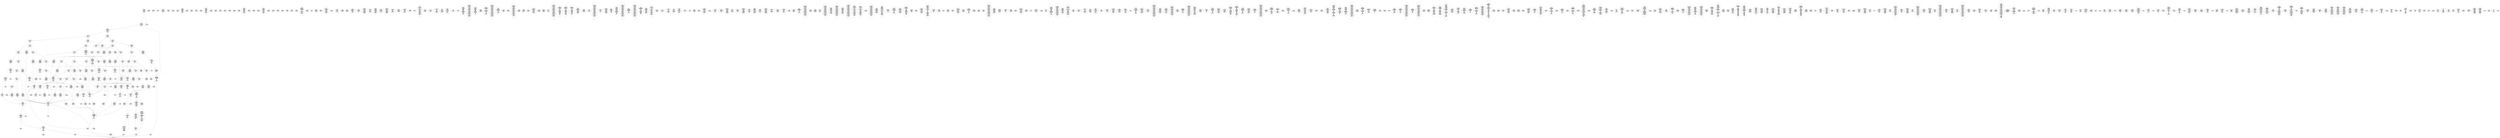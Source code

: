 /* Generated by GvGen v.1.0 (https://www.github.com/stricaud/gvgen) */

digraph G {
compound=true;
   node1 [label="[anywhere]"];
   node2 [label="# 0x0
PUSHX Data
PUSHX Data
MSTORE
CALLVALUE
ISZERO
PUSHX Data
JUMPI
"];
   node3 [label="# 0xc
PUSHX Data
REVERT
"];
   node4 [label="# 0x10
JUMPDEST
PUSHX LogicData
CALLDATASIZE
LT
PUSHX Data
JUMPI
"];
   node5 [label="# 0x1a
PUSHX Data
CALLDATALOAD
PUSHX BitData
SHR
PUSHX LogicData
GT
PUSHX Data
JUMPI
"];
   node6 [label="# 0x2b
PUSHX LogicData
GT
PUSHX Data
JUMPI
"];
   node7 [label="# 0x36
PUSHX LogicData
GT
PUSHX Data
JUMPI
"];
   node8 [label="# 0x41
PUSHX LogicData
EQ
PUSHX Data
JUMPI
"];
   node9 [label="# 0x4c
PUSHX LogicData
EQ
PUSHX Data
JUMPI
"];
   node10 [label="# 0x57
PUSHX LogicData
EQ
PUSHX Data
JUMPI
"];
   node11 [label="# 0x62
PUSHX LogicData
EQ
PUSHX Data
JUMPI
"];
   node12 [label="# 0x6d
PUSHX LogicData
EQ
PUSHX Data
JUMPI
"];
   node13 [label="# 0x78
PUSHX Data
REVERT
"];
   node14 [label="# 0x7c
JUMPDEST
PUSHX LogicData
EQ
PUSHX Data
JUMPI
"];
   node15 [label="# 0x88
PUSHX LogicData
EQ
PUSHX Data
JUMPI
"];
   node16 [label="# 0x93
PUSHX LogicData
EQ
PUSHX Data
JUMPI
"];
   node17 [label="# 0x9e
PUSHX LogicData
EQ
PUSHX Data
JUMPI
"];
   node18 [label="# 0xa9
PUSHX LogicData
EQ
PUSHX Data
JUMPI
"];
   node19 [label="# 0xb4
PUSHX Data
REVERT
"];
   node20 [label="# 0xb8
JUMPDEST
PUSHX LogicData
GT
PUSHX Data
JUMPI
"];
   node21 [label="# 0xc4
PUSHX LogicData
EQ
PUSHX Data
JUMPI
"];
   node22 [label="# 0xcf
PUSHX LogicData
EQ
PUSHX Data
JUMPI
"];
   node23 [label="# 0xda
PUSHX LogicData
EQ
PUSHX Data
JUMPI
"];
   node24 [label="# 0xe5
PUSHX LogicData
EQ
PUSHX Data
JUMPI
"];
   node25 [label="# 0xf0
PUSHX LogicData
EQ
PUSHX Data
JUMPI
"];
   node26 [label="# 0xfb
PUSHX Data
REVERT
"];
   node27 [label="# 0xff
JUMPDEST
PUSHX LogicData
EQ
PUSHX Data
JUMPI
"];
   node28 [label="# 0x10b
PUSHX LogicData
EQ
PUSHX Data
JUMPI
"];
   node29 [label="# 0x116
PUSHX LogicData
EQ
PUSHX Data
JUMPI
"];
   node30 [label="# 0x121
PUSHX LogicData
EQ
PUSHX Data
JUMPI
"];
   node31 [label="# 0x12c
PUSHX Data
REVERT
"];
   node32 [label="# 0x130
JUMPDEST
PUSHX LogicData
GT
PUSHX Data
JUMPI
"];
   node33 [label="# 0x13c
PUSHX LogicData
GT
PUSHX Data
JUMPI
"];
   node34 [label="# 0x147
PUSHX LogicData
EQ
PUSHX Data
JUMPI
"];
   node35 [label="# 0x152
PUSHX LogicData
EQ
PUSHX Data
JUMPI
"];
   node36 [label="# 0x15d
PUSHX LogicData
EQ
PUSHX Data
JUMPI
"];
   node37 [label="# 0x168
PUSHX LogicData
EQ
PUSHX Data
JUMPI
"];
   node38 [label="# 0x173
PUSHX LogicData
EQ
PUSHX Data
JUMPI
"];
   node39 [label="# 0x17e
PUSHX Data
REVERT
"];
   node40 [label="# 0x182
JUMPDEST
PUSHX LogicData
EQ
PUSHX Data
JUMPI
"];
   node41 [label="# 0x18e
PUSHX LogicData
EQ
PUSHX Data
JUMPI
"];
   node42 [label="# 0x199
PUSHX LogicData
EQ
PUSHX Data
JUMPI
"];
   node43 [label="# 0x1a4
PUSHX LogicData
EQ
PUSHX Data
JUMPI
"];
   node44 [label="# 0x1af
PUSHX LogicData
EQ
PUSHX Data
JUMPI
"];
   node45 [label="# 0x1ba
PUSHX Data
REVERT
"];
   node46 [label="# 0x1be
JUMPDEST
PUSHX LogicData
GT
PUSHX Data
JUMPI
"];
   node47 [label="# 0x1ca
PUSHX LogicData
EQ
PUSHX Data
JUMPI
"];
   node48 [label="# 0x1d5
PUSHX LogicData
EQ
PUSHX Data
JUMPI
"];
   node49 [label="# 0x1e0
PUSHX LogicData
EQ
PUSHX Data
JUMPI
"];
   node50 [label="# 0x1eb
PUSHX LogicData
EQ
PUSHX Data
JUMPI
"];
   node51 [label="# 0x1f6
PUSHX LogicData
EQ
PUSHX Data
JUMPI
"];
   node52 [label="# 0x201
PUSHX Data
REVERT
"];
   node53 [label="# 0x205
JUMPDEST
PUSHX LogicData
EQ
PUSHX Data
JUMPI
"];
   node54 [label="# 0x211
PUSHX LogicData
EQ
PUSHX Data
JUMPI
"];
   node55 [label="# 0x21c
PUSHX LogicData
EQ
PUSHX Data
JUMPI
"];
   node56 [label="# 0x227
PUSHX LogicData
EQ
PUSHX Data
JUMPI
"];
   node57 [label="# 0x232
JUMPDEST
PUSHX Data
REVERT
"];
   node58 [label="# 0x237
JUMPDEST
PUSHX Data
PUSHX Data
CALLDATASIZE
PUSHX Data
PUSHX Data
JUMP
"];
   node59 [label="# 0x245
JUMPDEST
PUSHX Data
JUMP
"];
   node60 [label="# 0x24a
JUMPDEST
PUSHX MemData
MLOAD
ISZERO
ISZERO
MSTORE
PUSHX ArithData
ADD
"];
   node61 [label="# 0x256
JUMPDEST
PUSHX MemData
MLOAD
SUB
RETURN
"];
   node62 [label="# 0x25f
JUMPDEST
PUSHX Data
PUSHX StorData
SLOAD
JUMP
"];
   node63 [label="# 0x268
JUMPDEST
PUSHX MemData
MLOAD
MSTORE
PUSHX ArithData
ADD
PUSHX Data
JUMP
"];
   node64 [label="# 0x276
JUMPDEST
PUSHX Data
PUSHX Data
CALLDATASIZE
PUSHX Data
PUSHX Data
JUMP
"];
   node65 [label="# 0x284
JUMPDEST
PUSHX Data
JUMP
"];
   node66 [label="# 0x289
JUMPDEST
STOP
"];
   node67 [label="# 0x28b
JUMPDEST
PUSHX Data
PUSHX Data
JUMP
"];
   node68 [label="# 0x293
JUMPDEST
PUSHX MemData
MLOAD
PUSHX Data
PUSHX Data
JUMP
"];
   node69 [label="# 0x2a0
JUMPDEST
PUSHX Data
PUSHX Data
CALLDATASIZE
PUSHX Data
PUSHX Data
JUMP
"];
   node70 [label="# 0x2ae
JUMPDEST
PUSHX Data
JUMP
"];
   node71 [label="# 0x2b3
JUMPDEST
PUSHX MemData
MLOAD
PUSHX ArithData
PUSHX BitData
PUSHX BitData
SHL
SUB
AND
MSTORE
PUSHX ArithData
ADD
PUSHX Data
JUMP
"];
   node72 [label="# 0x2cb
JUMPDEST
PUSHX Data
PUSHX Data
CALLDATASIZE
PUSHX Data
PUSHX Data
JUMP
"];
   node73 [label="# 0x2d9
JUMPDEST
PUSHX Data
JUMP
"];
   node74 [label="# 0x2de
JUMPDEST
PUSHX StorData
SLOAD
PUSHX Data
JUMP
"];
   node75 [label="# 0x2e6
JUMPDEST
PUSHX Data
PUSHX Data
CALLDATASIZE
PUSHX Data
PUSHX Data
JUMP
"];
   node76 [label="# 0x2f4
JUMPDEST
PUSHX Data
JUMP
"];
   node77 [label="# 0x2f9
JUMPDEST
PUSHX Data
PUSHX Data
CALLDATASIZE
PUSHX Data
PUSHX Data
JUMP
"];
   node78 [label="# 0x307
JUMPDEST
PUSHX Data
PUSHX Data
MSTORE
PUSHX Data
MSTORE
PUSHX Data
SHA3
SLOAD
JUMP
"];
   node79 [label="# 0x319
JUMPDEST
PUSHX Data
PUSHX Data
CALLDATASIZE
PUSHX Data
PUSHX Data
JUMP
"];
   node80 [label="# 0x327
JUMPDEST
PUSHX Data
JUMP
"];
   node81 [label="# 0x32c
JUMPDEST
PUSHX Data
PUSHX Data
CALLDATASIZE
PUSHX Data
PUSHX Data
JUMP
"];
   node82 [label="# 0x33a
JUMPDEST
PUSHX Data
JUMP
"];
   node83 [label="# 0x33f
JUMPDEST
PUSHX Data
PUSHX Data
CALLDATASIZE
PUSHX Data
PUSHX Data
JUMP
"];
   node84 [label="# 0x34d
JUMPDEST
PUSHX Data
JUMP
"];
   node85 [label="# 0x352
JUMPDEST
PUSHX Data
PUSHX Data
CALLDATASIZE
PUSHX Data
PUSHX Data
JUMP
"];
   node86 [label="# 0x360
JUMPDEST
PUSHX Data
JUMP
"];
   node87 [label="# 0x365
JUMPDEST
PUSHX Data
PUSHX Data
CALLDATASIZE
PUSHX Data
PUSHX Data
JUMP
"];
   node88 [label="# 0x373
JUMPDEST
PUSHX Data
PUSHX Data
MSTORE
PUSHX Data
MSTORE
PUSHX Data
SHA3
SLOAD
PUSHX BitData
AND
JUMP
"];
   node89 [label="# 0x388
JUMPDEST
PUSHX Data
PUSHX Data
CALLDATASIZE
PUSHX Data
PUSHX Data
JUMP
"];
   node90 [label="# 0x396
JUMPDEST
PUSHX Data
JUMP
"];
   node91 [label="# 0x39b
JUMPDEST
PUSHX StorData
SLOAD
PUSHX Data
PUSHX BitData
PUSHX BitData
SHL
DIV
PUSHX BitData
AND
JUMP
"];
   node92 [label="# 0x3af
JUMPDEST
PUSHX Data
PUSHX Data
CALLDATASIZE
PUSHX Data
PUSHX Data
JUMP
"];
   node93 [label="# 0x3bd
JUMPDEST
PUSHX Data
JUMP
"];
   node94 [label="# 0x3c2
JUMPDEST
PUSHX Data
PUSHX Data
JUMP
"];
   node95 [label="# 0x3ca
JUMPDEST
PUSHX Data
PUSHX Data
CALLDATASIZE
PUSHX Data
PUSHX Data
JUMP
"];
   node96 [label="# 0x3d8
JUMPDEST
PUSHX Data
JUMP
"];
   node97 [label="# 0x3dd
JUMPDEST
PUSHX Data
PUSHX Data
JUMP
"];
   node98 [label="# 0x3e7
JUMPDEST
PUSHX Data
PUSHX Data
CALLDATASIZE
PUSHX Data
PUSHX Data
JUMP
"];
   node99 [label="# 0x3f5
JUMPDEST
PUSHX Data
JUMP
"];
   node100 [label="# 0x3fa
JUMPDEST
PUSHX Data
PUSHX Data
CALLDATASIZE
PUSHX Data
PUSHX Data
JUMP
"];
   node101 [label="# 0x408
JUMPDEST
PUSHX Data
JUMP
"];
   node102 [label="# 0x40d
JUMPDEST
PUSHX Data
PUSHX Data
CALLDATASIZE
PUSHX Data
PUSHX Data
JUMP
"];
   node103 [label="# 0x41b
JUMPDEST
PUSHX Data
JUMP
"];
   node104 [label="# 0x420
JUMPDEST
PUSHX StorData
SLOAD
PUSHX ArithData
PUSHX BitData
PUSHX BitData
SHL
SUB
AND
PUSHX Data
JUMP
"];
   node105 [label="# 0x431
JUMPDEST
PUSHX Data
PUSHX Data
CALLDATASIZE
PUSHX Data
PUSHX Data
JUMP
"];
   node106 [label="# 0x43f
JUMPDEST
PUSHX Data
JUMP
"];
   node107 [label="# 0x444
JUMPDEST
PUSHX Data
PUSHX Data
JUMP
"];
   node108 [label="# 0x44c
JUMPDEST
PUSHX Data
PUSHX Data
CALLDATASIZE
PUSHX Data
PUSHX Data
JUMP
"];
   node109 [label="# 0x45a
JUMPDEST
PUSHX Data
PUSHX Data
MSTORE
PUSHX Data
MSTORE
PUSHX Data
SHA3
SLOAD
PUSHX BitData
AND
JUMP
"];
   node110 [label="# 0x46f
JUMPDEST
PUSHX Data
PUSHX Data
CALLDATASIZE
PUSHX Data
PUSHX Data
JUMP
"];
   node111 [label="# 0x47d
JUMPDEST
PUSHX Data
JUMP
"];
   node112 [label="# 0x482
JUMPDEST
PUSHX Data
PUSHX Data
CALLDATASIZE
PUSHX Data
PUSHX Data
JUMP
"];
   node113 [label="# 0x490
JUMPDEST
PUSHX Data
JUMP
"];
   node114 [label="# 0x495
JUMPDEST
PUSHX Data
PUSHX Data
CALLDATASIZE
PUSHX Data
PUSHX Data
JUMP
"];
   node115 [label="# 0x4a3
JUMPDEST
PUSHX Data
JUMP
"];
   node116 [label="# 0x4a8
JUMPDEST
PUSHX Data
PUSHX Data
CALLDATASIZE
PUSHX Data
PUSHX Data
JUMP
"];
   node117 [label="# 0x4b6
JUMPDEST
PUSHX Data
PUSHX Data
MSTORE
PUSHX Data
MSTORE
PUSHX Data
SHA3
SLOAD
PUSHX BitData
AND
JUMP
"];
   node118 [label="# 0x4cb
JUMPDEST
PUSHX Data
PUSHX Data
CALLDATASIZE
PUSHX Data
PUSHX Data
JUMP
"];
   node119 [label="# 0x4d9
JUMPDEST
PUSHX Data
JUMP
"];
   node120 [label="# 0x4de
JUMPDEST
PUSHX Data
PUSHX Data
CALLDATASIZE
PUSHX Data
PUSHX Data
JUMP
"];
   node121 [label="# 0x4ec
JUMPDEST
PUSHX Data
JUMP
"];
   node122 [label="# 0x4f1
JUMPDEST
PUSHX Data
PUSHX Data
CALLDATASIZE
PUSHX Data
PUSHX Data
JUMP
"];
   node123 [label="# 0x4ff
JUMPDEST
PUSHX Data
JUMP
"];
   node124 [label="# 0x504
JUMPDEST
PUSHX Data
PUSHX Data
CALLDATASIZE
PUSHX Data
PUSHX Data
JUMP
"];
   node125 [label="# 0x512
JUMPDEST
PUSHX Data
JUMP
"];
   node126 [label="# 0x517
JUMPDEST
PUSHX Data
PUSHX Data
CALLDATASIZE
PUSHX Data
PUSHX Data
JUMP
"];
   node127 [label="# 0x525
JUMPDEST
PUSHX Data
JUMP
"];
   node128 [label="# 0x52a
JUMPDEST
PUSHX Data
PUSHX Data
CALLDATASIZE
PUSHX Data
PUSHX Data
JUMP
"];
   node129 [label="# 0x538
JUMPDEST
PUSHX Data
JUMP
"];
   node130 [label="# 0x53d
JUMPDEST
PUSHX Data
PUSHX Data
CALLDATASIZE
PUSHX Data
PUSHX Data
JUMP
"];
   node131 [label="# 0x54b
JUMPDEST
PUSHX Data
JUMP
"];
   node132 [label="# 0x550
JUMPDEST
PUSHX Data
PUSHX ArithData
PUSHX BitData
PUSHX BitData
SHL
SUB
NOT
AND
PUSHX BitData
PUSHX BitData
SHL
EQ
PUSHX Data
JUMPI
"];
   node133 [label="# 0x56c
PUSHX Data
PUSHX Data
JUMP
"];
   node134 [label="# 0x575
JUMPDEST
JUMP
"];
   node135 [label="# 0x57b
JUMPDEST
PUSHX Data
CALLER
PUSHX Data
JUMP
"];
   node136 [label="# 0x584
JUMPDEST
PUSHX Data
JUMPI
"];
   node137 [label="# 0x589
PUSHX MemData
MLOAD
PUSHX BitData
PUSHX BitData
SHL
MSTORE
PUSHX ArithData
ADD
PUSHX Data
PUSHX Data
JUMP
"];
   node138 [label="# 0x5a0
JUMPDEST
PUSHX MemData
MLOAD
SUB
REVERT
"];
   node139 [label="# 0x5a9
JUMPDEST
PUSHX Data
"];
   node140 [label="# 0x5ac
JUMPDEST
PUSHX LogicData
LT
ISZERO
PUSHX Data
JUMPI
"];
   node141 [label="# 0x5b6
PUSHX Data
PUSHX Data
PUSHX Data
JUMP
"];
   node142 [label="# 0x5bf
JUMPDEST
PUSHX Data
PUSHX Data
JUMP
"];
   node143 [label="# 0x5cb
JUMPDEST
PUSHX Data
PUSHX StorData
SLOAD
PUSHX ArithData
ADD
SSTORE
JUMP
"];
   node144 [label="# 0x5d9
JUMPDEST
PUSHX LogicData
LT
PUSHX Data
JUMPI
"];
   node145 [label="# 0x5e4
PUSHX BitData
PUSHX BitData
SHL
PUSHX Data
MSTORE
PUSHX Data
PUSHX Data
MSTORE
PUSHX Data
PUSHX Data
REVERT
"];
   node146 [label="# 0x5f9
JUMPDEST
PUSHX ArithData
MUL
ADD
PUSHX Data
PUSHX Data
JUMP
"];
   node147 [label="# 0x609
JUMPDEST
PUSHX Data
MSTORE
PUSHX Data
PUSHX Data
MSTORE
PUSHX Data
SHA3
PUSHX Data
PUSHX Data
JUMP
"];
   node148 [label="# 0x622
JUMPDEST
PUSHX Data
CALLER
PUSHX LogicData
LT
PUSHX Data
JUMPI
"];
   node149 [label="# 0x651
PUSHX BitData
PUSHX BitData
SHL
PUSHX Data
MSTORE
PUSHX Data
PUSHX Data
MSTORE
PUSHX Data
PUSHX Data
REVERT
"];
   node150 [label="# 0x666
JUMPDEST
PUSHX ArithData
MUL
ADD
PUSHX Data
PUSHX Data
JUMP
"];
   node151 [label="# 0x676
JUMPDEST
PUSHX MemData
MLOAD
PUSHX Data
PUSHX Data
JUMP
"];
   node152 [label="# 0x688
JUMPDEST
PUSHX MemData
MLOAD
SUB
LOGX
PUSHX Data
PUSHX Data
JUMP
"];
   node153 [label="# 0x69b
JUMPDEST
PUSHX Data
JUMP
"];
   node154 [label="# 0x6a3
JUMPDEST
JUMP
"];
   node155 [label="# 0x6a8
JUMPDEST
PUSHX Data
PUSHX StorData
SLOAD
PUSHX Data
PUSHX Data
JUMP
"];
   node156 [label="# 0x6b7
JUMPDEST
PUSHX ArithData
ADD
PUSHX ArithData
DIV
MUL
PUSHX ArithData
ADD
PUSHX MemData
MLOAD
ADD
PUSHX Data
MSTORE
MSTORE
PUSHX ArithData
ADD
SLOAD
PUSHX Data
PUSHX Data
JUMP
"];
   node157 [label="# 0x6e3
JUMPDEST
ISZERO
PUSHX Data
JUMPI
"];
   node158 [label="# 0x6ea
PUSHX LogicData
LT
PUSHX Data
JUMPI
"];
   node159 [label="# 0x6f2
PUSHX ArithData
SLOAD
DIV
MUL
MSTORE
PUSHX ArithData
ADD
PUSHX Data
JUMP
"];
   node160 [label="# 0x705
JUMPDEST
ADD
PUSHX Data
MSTORE
PUSHX Data
PUSHX Data
SHA3
"];
   node161 [label="# 0x713
JUMPDEST
SLOAD
MSTORE
PUSHX ArithData
ADD
PUSHX ArithData
ADD
GT
PUSHX Data
JUMPI
"];
   node162 [label="# 0x727
SUB
PUSHX BitData
AND
ADD
"];
   node163 [label="# 0x730
JUMPDEST
JUMP
"];
   node164 [label="# 0x73a
JUMPDEST
PUSHX Data
MSTORE
PUSHX Data
PUSHX Data
MSTORE
PUSHX Data
SHA3
SLOAD
PUSHX ArithData
PUSHX BitData
PUSHX BitData
SHL
SUB
AND
PUSHX Data
JUMPI
"];
   node165 [label="# 0x757
PUSHX MemData
MLOAD
PUSHX BitData
PUSHX BitData
SHL
MSTORE
PUSHX Data
PUSHX ArithData
ADD
MSTORE
PUSHX Data
PUSHX ArithData
ADD
MSTORE
PUSHX Data
PUSHX ArithData
ADD
MSTORE
PUSHX BitData
PUSHX BitData
SHL
PUSHX ArithData
ADD
MSTORE
PUSHX ArithData
ADD
PUSHX Data
JUMP
"];
   node166 [label="# 0x7b3
JUMPDEST
PUSHX Data
MSTORE
PUSHX Data
PUSHX Data
MSTORE
PUSHX Data
SHA3
SLOAD
PUSHX ArithData
PUSHX BitData
PUSHX BitData
SHL
SUB
AND
JUMP
"];
   node167 [label="# 0x7cf
JUMPDEST
PUSHX Data
PUSHX Data
PUSHX Data
JUMP
"];
   node168 [label="# 0x7da
JUMPDEST
PUSHX ArithData
PUSHX BitData
PUSHX BitData
SHL
SUB
AND
PUSHX ArithData
PUSHX BitData
PUSHX BitData
SHL
SUB
AND
EQ
ISZERO
PUSHX Data
JUMPI
"];
   node169 [label="# 0x7f7
PUSHX MemData
MLOAD
PUSHX BitData
PUSHX BitData
SHL
MSTORE
PUSHX Data
PUSHX ArithData
ADD
MSTORE
PUSHX Data
PUSHX ArithData
ADD
MSTORE
PUSHX Data
PUSHX ArithData
ADD
MSTORE
PUSHX BitData
PUSHX BitData
SHL
PUSHX ArithData
ADD
MSTORE
PUSHX ArithData
ADD
PUSHX Data
JUMP
"];
   node170 [label="# 0x848
JUMPDEST
CALLER
PUSHX ArithData
PUSHX BitData
PUSHX BitData
SHL
SUB
AND
EQ
PUSHX Data
JUMPI
"];
   node171 [label="# 0x85a
PUSHX Data
CALLER
PUSHX Data
JUMP
"];
   node172 [label="# 0x864
JUMPDEST
PUSHX Data
JUMPI
"];
   node173 [label="# 0x869
PUSHX MemData
MLOAD
PUSHX BitData
PUSHX BitData
SHL
MSTORE
PUSHX Data
PUSHX ArithData
ADD
MSTORE
PUSHX Data
PUSHX ArithData
ADD
MSTORE
PUSHX Data
PUSHX ArithData
ADD
MSTORE
PUSHX Data
PUSHX ArithData
ADD
MSTORE
PUSHX ArithData
ADD
PUSHX Data
JUMP
"];
   node174 [label="# 0x8d6
JUMPDEST
PUSHX Data
PUSHX Data
JUMP
"];
   node175 [label="# 0x8e0
JUMPDEST
PUSHX Data
CALLER
PUSHX Data
JUMP
"];
   node176 [label="# 0x8ea
JUMPDEST
PUSHX Data
JUMPI
"];
   node177 [label="# 0x8ef
PUSHX MemData
MLOAD
PUSHX BitData
PUSHX BitData
SHL
MSTORE
PUSHX ArithData
ADD
PUSHX Data
PUSHX Data
JUMP
"];
   node178 [label="# 0x906
JUMPDEST
PUSHX Data
PUSHX Data
JUMP
"];
   node179 [label="# 0x911
JUMPDEST
PUSHX Data
PUSHX Data
PUSHX Data
JUMP
"];
   node180 [label="# 0x91c
JUMPDEST
LT
PUSHX Data
JUMPI
"];
   node181 [label="# 0x923
PUSHX MemData
MLOAD
PUSHX BitData
PUSHX BitData
SHL
MSTORE
PUSHX Data
PUSHX ArithData
ADD
MSTORE
PUSHX Data
PUSHX ArithData
ADD
MSTORE
PUSHX Data
PUSHX ArithData
ADD
MSTORE
PUSHX BitData
PUSHX BitData
SHL
PUSHX ArithData
ADD
MSTORE
PUSHX ArithData
ADD
PUSHX Data
JUMP
"];
   node182 [label="# 0x97e
JUMPDEST
PUSHX ArithData
PUSHX BitData
PUSHX BitData
SHL
SUB
AND
PUSHX Data
MSTORE
PUSHX Data
PUSHX Data
MSTORE
PUSHX Data
SHA3
MSTORE
MSTORE
SHA3
SLOAD
JUMP
"];
   node183 [label="# 0x9a7
JUMPDEST
PUSHX ArithData
PUSHX BitData
PUSHX BitData
SHL
SUB
AND
PUSHX Data
MSTORE
PUSHX Data
PUSHX Data
MSTORE
PUSHX Data
SHA3
SLOAD
ISZERO
ISZERO
PUSHX Data
JUMPI
"];
   node184 [label="# 0x9c9
PUSHX ArithData
PUSHX BitData
PUSHX BitData
SHL
SUB
AND
PUSHX Data
MSTORE
PUSHX Data
PUSHX Data
MSTORE
PUSHX Data
SHA3
SLOAD
TIMESTAMP
LT
ISZERO
JUMP
"];
   node185 [label="# 0x9e8
JUMPDEST
PUSHX Data
PUSHX MemData
MLOAD
PUSHX ArithData
ADD
PUSHX Data
MSTORE
PUSHX Data
MSTORE
PUSHX Data
JUMP
"];
   node186 [label="# 0xa03
JUMPDEST
PUSHX Data
PUSHX Data
PUSHX StorData
SLOAD
JUMP
"];
   node187 [label="# 0xa0e
JUMPDEST
LT
PUSHX Data
JUMPI
"];
   node188 [label="# 0xa15
PUSHX MemData
MLOAD
PUSHX BitData
PUSHX BitData
SHL
MSTORE
PUSHX Data
PUSHX ArithData
ADD
MSTORE
PUSHX Data
PUSHX ArithData
ADD
MSTORE
PUSHX Data
PUSHX ArithData
ADD
MSTORE
PUSHX BitData
PUSHX BitData
SHL
PUSHX ArithData
ADD
MSTORE
PUSHX ArithData
ADD
PUSHX Data
JUMP
"];
   node189 [label="# 0xa71
JUMPDEST
PUSHX StorData
SLOAD
LT
PUSHX Data
JUMPI
"];
   node190 [label="# 0xa7d
PUSHX BitData
PUSHX BitData
SHL
PUSHX Data
MSTORE
PUSHX Data
PUSHX Data
MSTORE
PUSHX Data
PUSHX Data
REVERT
"];
   node191 [label="# 0xa92
JUMPDEST
PUSHX Data
MSTORE
PUSHX Data
PUSHX Data
SHA3
ADD
SLOAD
JUMP
"];
   node192 [label="# 0xaa4
JUMPDEST
PUSHX Data
MSTORE
PUSHX Data
PUSHX Data
MSTORE
PUSHX Data
SHA3
SLOAD
PUSHX ArithData
PUSHX BitData
PUSHX BitData
SHL
SUB
AND
PUSHX Data
JUMPI
"];
   node193 [label="# 0xac2
PUSHX MemData
MLOAD
PUSHX BitData
PUSHX BitData
SHL
MSTORE
PUSHX Data
PUSHX ArithData
ADD
MSTORE
PUSHX Data
PUSHX ArithData
ADD
MSTORE
PUSHX Data
PUSHX ArithData
ADD
MSTORE
PUSHX BitData
PUSHX BitData
SHL
PUSHX ArithData
ADD
MSTORE
PUSHX ArithData
ADD
PUSHX Data
JUMP
"];
   node194 [label="# 0xb1b
JUMPDEST
PUSHX Data
PUSHX ArithData
PUSHX BitData
PUSHX BitData
SHL
SUB
AND
PUSHX Data
JUMPI
"];
   node195 [label="# 0xb2c
PUSHX MemData
MLOAD
PUSHX BitData
PUSHX BitData
SHL
MSTORE
PUSHX Data
PUSHX ArithData
ADD
MSTORE
PUSHX Data
PUSHX ArithData
ADD
MSTORE
PUSHX Data
PUSHX ArithData
ADD
MSTORE
PUSHX BitData
PUSHX BitData
SHL
PUSHX ArithData
ADD
MSTORE
PUSHX ArithData
ADD
PUSHX Data
JUMP
"];
   node196 [label="# 0xb86
JUMPDEST
PUSHX ArithData
PUSHX BitData
PUSHX BitData
SHL
SUB
AND
PUSHX Data
MSTORE
PUSHX Data
PUSHX Data
MSTORE
PUSHX Data
SHA3
SLOAD
JUMP
"];
   node197 [label="# 0xba2
JUMPDEST
PUSHX StorData
SLOAD
PUSHX ArithData
PUSHX BitData
PUSHX BitData
SHL
SUB
AND
CALLER
EQ
PUSHX Data
JUMPI
"];
   node198 [label="# 0xbb5
PUSHX MemData
MLOAD
PUSHX BitData
PUSHX BitData
SHL
MSTORE
PUSHX ArithData
ADD
PUSHX Data
PUSHX Data
JUMP
"];
   node199 [label="# 0xbcc
JUMPDEST
PUSHX Data
PUSHX Data
PUSHX Data
JUMP
"];
   node200 [label="# 0xbd6
JUMPDEST
JUMP
"];
   node201 [label="# 0xbd8
JUMPDEST
PUSHX Data
PUSHX Data
MSTORE
PUSHX Data
MSTORE
PUSHX Data
SHA3
SLOAD
PUSHX Data
PUSHX Data
JUMP
"];
   node202 [label="# 0xbf1
JUMPDEST
PUSHX ArithData
ADD
PUSHX ArithData
DIV
MUL
PUSHX ArithData
ADD
PUSHX MemData
MLOAD
ADD
PUSHX Data
MSTORE
MSTORE
PUSHX ArithData
ADD
SLOAD
PUSHX Data
PUSHX Data
JUMP
"];
   node203 [label="# 0xc1d
JUMPDEST
ISZERO
PUSHX Data
JUMPI
"];
   node204 [label="# 0xc24
PUSHX LogicData
LT
PUSHX Data
JUMPI
"];
   node205 [label="# 0xc2c
PUSHX ArithData
SLOAD
DIV
MUL
MSTORE
PUSHX ArithData
ADD
PUSHX Data
JUMP
"];
   node206 [label="# 0xc3f
JUMPDEST
ADD
PUSHX Data
MSTORE
PUSHX Data
PUSHX Data
SHA3
"];
   node207 [label="# 0xc4d
JUMPDEST
SLOAD
MSTORE
PUSHX ArithData
ADD
PUSHX ArithData
ADD
GT
PUSHX Data
JUMPI
"];
   node208 [label="# 0xc61
SUB
PUSHX BitData
AND
ADD
"];
   node209 [label="# 0xc6a
JUMPDEST
JUMP
"];
   node210 [label="# 0xc72
JUMPDEST
PUSHX Data
CALLER
PUSHX Data
JUMP
"];
   node211 [label="# 0xc7b
JUMPDEST
PUSHX Data
JUMPI
"];
   node212 [label="# 0xc80
PUSHX MemData
MLOAD
PUSHX BitData
PUSHX BitData
SHL
MSTORE
PUSHX ArithData
ADD
PUSHX Data
PUSHX Data
JUMP
"];
   node213 [label="# 0xc97
JUMPDEST
PUSHX Data
"];
   node214 [label="# 0xc9a
JUMPDEST
PUSHX LogicData
LT
ISZERO
PUSHX Data
JUMPI
"];
   node215 [label="# 0xca4
PUSHX Data
PUSHX Data
PUSHX LogicData
LT
PUSHX Data
JUMPI
"];
   node216 [label="# 0xcb1
PUSHX BitData
PUSHX BitData
SHL
PUSHX Data
MSTORE
PUSHX Data
PUSHX Data
MSTORE
PUSHX Data
PUSHX Data
REVERT
"];
   node217 [label="# 0xcc6
JUMPDEST
ADD
SLOAD
PUSHX Data
PUSHX Data
JUMP
"];
   node218 [label="# 0xcd4
JUMPDEST
PUSHX LogicData
LT
PUSHX Data
JUMPI
"];
   node219 [label="# 0xcdf
PUSHX BitData
PUSHX BitData
SHL
PUSHX Data
MSTORE
PUSHX Data
PUSHX Data
MSTORE
PUSHX Data
PUSHX Data
REVERT
"];
   node220 [label="# 0xcf4
JUMPDEST
PUSHX ArithData
MUL
ADD
PUSHX Data
PUSHX Data
JUMP
"];
   node221 [label="# 0xd04
JUMPDEST
PUSHX Data
MSTORE
PUSHX Data
PUSHX Data
MSTORE
PUSHX Data
SHA3
PUSHX Data
PUSHX Data
JUMP
"];
   node222 [label="# 0xd1d
JUMPDEST
PUSHX Data
CALLER
PUSHX LogicData
LT
PUSHX Data
JUMPI
"];
   node223 [label="# 0xd4c
PUSHX BitData
PUSHX BitData
SHL
PUSHX Data
MSTORE
PUSHX Data
PUSHX Data
MSTORE
PUSHX Data
PUSHX Data
REVERT
"];
   node224 [label="# 0xd61
JUMPDEST
PUSHX ArithData
MUL
ADD
PUSHX Data
PUSHX Data
JUMP
"];
   node225 [label="# 0xd71
JUMPDEST
PUSHX MemData
MLOAD
PUSHX Data
PUSHX Data
JUMP
"];
   node226 [label="# 0xd83
JUMPDEST
PUSHX MemData
MLOAD
SUB
LOGX
PUSHX Data
PUSHX Data
JUMP
"];
   node227 [label="# 0xd96
JUMPDEST
PUSHX Data
JUMP
"];
   node228 [label="# 0xd9e
JUMPDEST
CALLER
PUSHX Data
PUSHX Data
JUMP
"];
   node229 [label="# 0xda8
JUMPDEST
PUSHX ArithData
PUSHX BitData
PUSHX BitData
SHL
SUB
AND
EQ
PUSHX Data
JUMPI
"];
   node230 [label="# 0xdb7
PUSHX MemData
MLOAD
PUSHX BitData
PUSHX BitData
SHL
MSTORE
PUSHX Data
PUSHX ArithData
ADD
MSTORE
PUSHX Data
PUSHX ArithData
ADD
MSTORE
PUSHX BitData
PUSHX BitData
SHL
PUSHX ArithData
ADD
MSTORE
PUSHX ArithData
ADD
PUSHX Data
JUMP
"];
   node231 [label="# 0xdf3
JUMPDEST
PUSHX Data
PUSHX Data
JUMP
"];
   node232 [label="# 0xdfd
JUMPDEST
PUSHX Data
TIMESTAMP
PUSHX Data
PUSHX Data
JUMP
"];
   node233 [label="# 0xe09
JUMPDEST
GT
ISZERO
PUSHX Data
JUMPI
"];
   node234 [label="# 0xe10
PUSHX MemData
MLOAD
PUSHX BitData
PUSHX BitData
SHL
MSTORE
PUSHX Data
PUSHX ArithData
ADD
MSTORE
PUSHX Data
PUSHX ArithData
ADD
MSTORE
PUSHX BitData
PUSHX BitData
SHL
PUSHX ArithData
ADD
MSTORE
PUSHX ArithData
ADD
PUSHX Data
JUMP
"];
   node235 [label="# 0xe50
JUMPDEST
PUSHX Data
MSTORE
PUSHX Data
PUSHX Data
MSTORE
PUSHX Data
SHA3
SLOAD
PUSHX BitData
AND
ISZERO
PUSHX Data
JUMPI
"];
   node236 [label="# 0xe68
PUSHX MemData
MLOAD
PUSHX BitData
PUSHX BitData
SHL
MSTORE
PUSHX Data
PUSHX ArithData
ADD
MSTORE
PUSHX Data
PUSHX ArithData
ADD
MSTORE
PUSHX BitData
PUSHX BitData
SHL
PUSHX ArithData
ADD
MSTORE
PUSHX ArithData
ADD
PUSHX Data
JUMP
"];
   node237 [label="# 0xea7
JUMPDEST
PUSHX Data
MSTORE
PUSHX Data
PUSHX Data
MSTORE
PUSHX Data
SHA3
SLOAD
PUSHX BitData
AND
ISZERO
PUSHX Data
JUMPI
"];
   node238 [label="# 0xebf
PUSHX MemData
MLOAD
PUSHX BitData
PUSHX BitData
SHL
MSTORE
PUSHX Data
PUSHX ArithData
ADD
MSTORE
PUSHX Data
PUSHX ArithData
ADD
MSTORE
PUSHX Data
PUSHX ArithData
ADD
MSTORE
PUSHX BitData
PUSHX BitData
SHL
PUSHX ArithData
ADD
MSTORE
PUSHX ArithData
ADD
PUSHX Data
JUMP
"];
   node239 [label="# 0xf15
JUMPDEST
PUSHX Data
PUSHX Data
PUSHX ArithData
ADD
PUSHX ArithData
DIV
MUL
PUSHX ArithData
ADD
PUSHX MemData
MLOAD
ADD
PUSHX Data
MSTORE
MSTORE
PUSHX ArithData
ADD
CALLDATACOPY
PUSHX Data
ADD
MSTORE
PUSHX Data
JUMP
"];
   node240 [label="# 0xf5c
JUMPDEST
PUSHX ArithData
ADD
PUSHX ArithData
DIV
MUL
PUSHX ArithData
ADD
PUSHX MemData
MLOAD
ADD
PUSHX Data
MSTORE
MSTORE
PUSHX ArithData
ADD
CALLDATACOPY
PUSHX Data
ADD
MSTORE
PUSHX Data
JUMP
"];
   node241 [label="# 0xf98
JUMPDEST
PUSHX Data
JUMPI
"];
   node242 [label="# 0xf9d
PUSHX MemData
MLOAD
PUSHX BitData
PUSHX BitData
SHL
MSTORE
PUSHX Data
PUSHX ArithData
ADD
MSTORE
PUSHX Data
PUSHX ArithData
ADD
MSTORE
PUSHX BitData
PUSHX BitData
SHL
PUSHX ArithData
ADD
MSTORE
PUSHX ArithData
ADD
PUSHX Data
JUMP
"];
   node243 [label="# 0xfd9
JUMPDEST
PUSHX Data
MSTORE
PUSHX Data
PUSHX Data
MSTORE
PUSHX Data
SHA3
PUSHX Data
PUSHX Data
JUMP
"];
   node244 [label="# 0xff2
JUMPDEST
PUSHX Data
MSTORE
PUSHX Data
PUSHX Data
MSTORE
PUSHX MemData
SHA3
SLOAD
PUSHX BitData
NOT
AND
PUSHX BitData
OR
SSTORE
MLOAD
PUSHX Data
PUSHX Data
CALLER
PUSHX Data
JUMP
"];
   node245 [label="# 0x1042
JUMPDEST
PUSHX MemData
MLOAD
SUB
LOGX
JUMP
"];
   node246 [label="# 0x1053
JUMPDEST
PUSHX StorData
SLOAD
PUSHX ArithData
PUSHX BitData
PUSHX BitData
SHL
SUB
AND
CALLER
EQ
PUSHX Data
JUMPI
"];
   node247 [label="# 0x1066
PUSHX MemData
MLOAD
PUSHX BitData
PUSHX BitData
SHL
MSTORE
PUSHX ArithData
ADD
PUSHX Data
PUSHX Data
JUMP
"];
   node248 [label="# 0x107d
JUMPDEST
PUSHX ArithData
PUSHX BitData
PUSHX BitData
SHL
SUB
AND
PUSHX Data
MSTORE
PUSHX Data
PUSHX Data
MSTORE
PUSHX MemData
SHA3
SSTORE
MLOAD
PUSHX Data
LOGX
JUMP
"];
   node249 [label="# 0x10c1
JUMPDEST
PUSHX Data
CALLER
PUSHX Data
JUMP
"];
   node250 [label="# 0x10ca
JUMPDEST
PUSHX Data
JUMPI
"];
   node251 [label="# 0x10cf
PUSHX MemData
MLOAD
PUSHX BitData
PUSHX BitData
SHL
MSTORE
PUSHX ArithData
ADD
PUSHX Data
PUSHX Data
JUMP
"];
   node252 [label="# 0x10e6
JUMPDEST
PUSHX StorData
SLOAD
ISZERO
ISZERO
PUSHX BitData
PUSHX BitData
SHL
MUL
PUSHX BitData
PUSHX BitData
SHL
NOT
AND
OR
SSTORE
PUSHX MemData
MLOAD
PUSHX Data
PUSHX Data
ISZERO
ISZERO
MSTORE
PUSHX ArithData
ADD
JUMP
"];
   node253 [label="# 0x1133
JUMPDEST
PUSHX MemData
MLOAD
SUB
LOGX
JUMP
"];
   node254 [label="# 0x113e
JUMPDEST
PUSHX Data
PUSHX StorData
SLOAD
PUSHX Data
PUSHX Data
JUMP
"];
   node255 [label="# 0x114d
JUMPDEST
PUSHX Data
CALLER
PUSHX Data
JUMP
"];
   node256 [label="# 0x1158
JUMPDEST
JUMP
"];
   node257 [label="# 0x115c
JUMPDEST
PUSHX Data
CALLER
PUSHX Data
JUMP
"];
   node258 [label="# 0x1165
JUMPDEST
PUSHX Data
JUMPI
"];
   node259 [label="# 0x116a
PUSHX MemData
MLOAD
PUSHX BitData
PUSHX BitData
SHL
MSTORE
PUSHX ArithData
ADD
PUSHX Data
PUSHX Data
JUMP
"];
   node260 [label="# 0x1181
JUMPDEST
CALLER
PUSHX Data
PUSHX Data
JUMP
"];
   node261 [label="# 0x118b
JUMPDEST
PUSHX ArithData
PUSHX BitData
PUSHX BitData
SHL
SUB
AND
EQ
PUSHX Data
JUMPI
"];
   node262 [label="# 0x119b
PUSHX Data
PUSHX Data
PUSHX Data
JUMP
"];
   node263 [label="# 0x11a7
JUMPDEST
CALLER
PUSHX Data
JUMP
"];
   node264 [label="# 0x11ad
JUMPDEST
PUSHX Data
JUMPI
"];
   node265 [label="# 0x11b2
PUSHX MemData
MLOAD
PUSHX BitData
PUSHX BitData
SHL
MSTORE
PUSHX Data
PUSHX ArithData
ADD
MSTORE
PUSHX Data
PUSHX ArithData
ADD
MSTORE
PUSHX Data
PUSHX ArithData
ADD
MSTORE
PUSHX BitData
PUSHX BitData
SHL
PUSHX ArithData
ADD
MSTORE
PUSHX ArithData
ADD
PUSHX Data
JUMP
"];
   node266 [label="# 0x120f
JUMPDEST
PUSHX Data
MSTORE
PUSHX Data
PUSHX Data
MSTORE
PUSHX Data
SHA3
PUSHX Data
PUSHX Data
JUMP
"];
   node267 [label="# 0x1228
JUMPDEST
PUSHX Data
PUSHX MemData
MLOAD
PUSHX Data
PUSHX Data
JUMP
"];
   node268 [label="# 0x125c
JUMPDEST
PUSHX MemData
MLOAD
SUB
LOGX
JUMP
"];
   node269 [label="# 0x1269
JUMPDEST
PUSHX Data
CALLER
PUSHX Data
JUMP
"];
   node270 [label="# 0x1273
JUMPDEST
PUSHX Data
JUMPI
"];
   node271 [label="# 0x1278
PUSHX MemData
MLOAD
PUSHX BitData
PUSHX BitData
SHL
MSTORE
PUSHX ArithData
ADD
PUSHX Data
PUSHX Data
JUMP
"];
   node272 [label="# 0x128f
JUMPDEST
PUSHX Data
PUSHX Data
JUMP
"];
   node273 [label="# 0x129b
JUMPDEST
JUMP
"];
   node274 [label="# 0x12a1
JUMPDEST
PUSHX Data
PUSHX LogicData
LT
PUSHX Data
JUMPI
"];
   node275 [label="# 0x12ad
PUSHX Data
REVERT
"];
   node276 [label="# 0x12b1
JUMPDEST
ADD
SLOAD
JUMP
"];
   node277 [label="# 0x12b8
JUMPDEST
PUSHX Data
MSTORE
PUSHX Data
PUSHX Data
MSTORE
PUSHX Data
SHA3
SLOAD
PUSHX Data
PUSHX ArithData
PUSHX BitData
PUSHX BitData
SHL
SUB
AND
PUSHX Data
JUMPI
"];
   node278 [label="# 0x12d8
PUSHX MemData
MLOAD
PUSHX BitData
PUSHX BitData
SHL
MSTORE
PUSHX Data
PUSHX ArithData
ADD
MSTORE
PUSHX Data
PUSHX ArithData
ADD
MSTORE
PUSHX Data
PUSHX ArithData
ADD
MSTORE
PUSHX ArithData
ADD
PUSHX Data
JUMP
"];
   node279 [label="# 0x131f
JUMPDEST
PUSHX Data
MSTORE
PUSHX Data
PUSHX Data
MSTORE
PUSHX Data
SHA3
SLOAD
PUSHX Data
PUSHX Data
JUMP
"];
   node280 [label="# 0x1338
JUMPDEST
PUSHX ArithData
ADD
PUSHX ArithData
DIV
MUL
PUSHX ArithData
ADD
PUSHX MemData
MLOAD
ADD
PUSHX Data
MSTORE
MSTORE
PUSHX ArithData
ADD
SLOAD
PUSHX Data
PUSHX Data
JUMP
"];
   node281 [label="# 0x1364
JUMPDEST
ISZERO
PUSHX Data
JUMPI
"];
   node282 [label="# 0x136b
PUSHX LogicData
LT
PUSHX Data
JUMPI
"];
   node283 [label="# 0x1373
PUSHX ArithData
SLOAD
DIV
MUL
MSTORE
PUSHX ArithData
ADD
PUSHX Data
JUMP
"];
   node284 [label="# 0x1386
JUMPDEST
ADD
PUSHX Data
MSTORE
PUSHX Data
PUSHX Data
SHA3
"];
   node285 [label="# 0x1394
JUMPDEST
SLOAD
MSTORE
PUSHX ArithData
ADD
PUSHX ArithData
ADD
GT
PUSHX Data
JUMPI
"];
   node286 [label="# 0x13a8
SUB
PUSHX BitData
AND
ADD
"];
   node287 [label="# 0x13b1
JUMPDEST
PUSHX LogicData
MLOAD
GT
PUSHX Data
JUMPI
"];
   node288 [label="# 0x13c2
PUSHX MemData
MLOAD
PUSHX ArithData
ADD
PUSHX Data
MSTORE
PUSHX Data
MSTORE
PUSHX Data
JUMP
"];
   node289 [label="# 0x13d6
JUMPDEST
PUSHX MemData
MLOAD
PUSHX ArithData
ADD
PUSHX Data
PUSHX Data
JUMP
"];
   node290 [label="# 0x13e7
JUMPDEST
PUSHX MemData
MLOAD
PUSHX ArithData
SUB
SUB
MSTORE
PUSHX Data
MSTORE
"];
   node291 [label="# 0x13f7
JUMPDEST
JUMP
"];
   node292 [label="# 0x13fe
JUMPDEST
PUSHX StorData
SLOAD
PUSHX ArithData
PUSHX BitData
PUSHX BitData
SHL
SUB
AND
CALLER
EQ
PUSHX Data
JUMPI
"];
   node293 [label="# 0x1411
PUSHX MemData
MLOAD
PUSHX BitData
PUSHX BitData
SHL
MSTORE
PUSHX ArithData
ADD
PUSHX Data
PUSHX Data
JUMP
"];
   node294 [label="# 0x1428
JUMPDEST
PUSHX LogicData
LT
ISZERO
PUSHX Data
JUMPI
"];
   node295 [label="# 0x1434
PUSHX MemData
MLOAD
PUSHX BitData
PUSHX BitData
SHL
MSTORE
PUSHX Data
PUSHX ArithData
ADD
MSTORE
PUSHX Data
PUSHX ArithData
ADD
MSTORE
PUSHX Data
PUSHX ArithData
ADD
MSTORE
PUSHX BitData
PUSHX BitData
SHL
PUSHX ArithData
ADD
MSTORE
PUSHX ArithData
ADD
PUSHX Data
JUMP
"];
   node296 [label="# 0x1495
JUMPDEST
PUSHX Data
SSTORE
PUSHX MemData
MLOAD
MSTORE
PUSHX Data
PUSHX ArithData
ADD
PUSHX Data
JUMP
"];
   node297 [label="# 0x14ca
JUMPDEST
PUSHX StorData
SLOAD
PUSHX BitData
PUSHX BitData
SHL
DIV
PUSHX BitData
AND
PUSHX Data
JUMPI
"];
   node298 [label="# 0x14dc
PUSHX MemData
MLOAD
PUSHX BitData
PUSHX BitData
SHL
MSTORE
PUSHX Data
PUSHX ArithData
ADD
MSTORE
PUSHX ArithData
ADD
MSTORE
PUSHX Data
PUSHX ArithData
ADD
MSTORE
PUSHX ArithData
ADD
PUSHX Data
JUMP
"];
   node299 [label="# 0x1523
JUMPDEST
CALLER
PUSHX Data
PUSHX Data
JUMP
"];
   node300 [label="# 0x152d
JUMPDEST
PUSHX ArithData
PUSHX BitData
PUSHX BitData
SHL
SUB
AND
EQ
PUSHX Data
JUMPI
"];
   node301 [label="# 0x153c
PUSHX MemData
MLOAD
PUSHX BitData
PUSHX BitData
SHL
MSTORE
PUSHX Data
PUSHX ArithData
ADD
MSTORE
PUSHX Data
PUSHX ArithData
ADD
MSTORE
PUSHX BitData
PUSHX BitData
SHL
PUSHX ArithData
ADD
MSTORE
PUSHX ArithData
ADD
PUSHX Data
JUMP
"];
   node302 [label="# 0x1578
JUMPDEST
PUSHX Data
MSTORE
PUSHX Data
PUSHX Data
MSTORE
PUSHX Data
SHA3
SLOAD
PUSHX BitData
NOT
AND
PUSHX BitData
OR
SSTORE
PUSHX Data
PUSHX Data
PUSHX Data
JUMP
"];
   node303 [label="# 0x15bc
JUMPDEST
PUSHX MemData
MLOAD
PUSHX Data
PUSHX Data
JUMP
"];
   node304 [label="# 0x15c9
JUMPDEST
PUSHX MemData
MLOAD
SUB
LOGX
JUMP
"];
   node305 [label="# 0x15d4
JUMPDEST
PUSHX StorData
SLOAD
PUSHX ArithData
PUSHX BitData
PUSHX BitData
SHL
SUB
AND
CALLER
EQ
PUSHX Data
JUMPI
"];
   node306 [label="# 0x15e7
PUSHX MemData
MLOAD
PUSHX BitData
PUSHX BitData
SHL
MSTORE
PUSHX ArithData
ADD
PUSHX Data
PUSHX Data
JUMP
"];
   node307 [label="# 0x15fe
JUMPDEST
PUSHX StorData
SLOAD
PUSHX Data
TIMESTAMP
PUSHX Data
JUMP
"];
   node308 [label="# 0x160b
JUMPDEST
PUSHX ArithData
PUSHX BitData
PUSHX BitData
SHL
SUB
AND
PUSHX Data
MSTORE
PUSHX Data
PUSHX Data
MSTORE
PUSHX MemData
SHA3
SSTORE
MLOAD
PUSHX Data
LOGX
JUMP
"];
   node309 [label="# 0x1652
JUMPDEST
PUSHX ArithData
PUSHX BitData
PUSHX BitData
SHL
SUB
AND
PUSHX Data
MSTORE
PUSHX Data
PUSHX Data
MSTORE
PUSHX Data
SHA3
AND
MSTORE
MSTORE
SHA3
SLOAD
PUSHX BitData
AND
JUMP
"];
   node310 [label="# 0x1680
JUMPDEST
PUSHX StorData
SLOAD
PUSHX ArithData
PUSHX BitData
PUSHX BitData
SHL
SUB
AND
CALLER
EQ
PUSHX Data
JUMPI
"];
   node311 [label="# 0x1693
PUSHX MemData
MLOAD
PUSHX BitData
PUSHX BitData
SHL
MSTORE
PUSHX ArithData
ADD
PUSHX Data
PUSHX Data
JUMP
"];
   node312 [label="# 0x16aa
JUMPDEST
PUSHX ArithData
PUSHX BitData
PUSHX BitData
SHL
SUB
AND
PUSHX Data
JUMPI
"];
   node313 [label="# 0x16b9
PUSHX MemData
MLOAD
PUSHX BitData
PUSHX BitData
SHL
MSTORE
PUSHX Data
PUSHX ArithData
ADD
MSTORE
PUSHX Data
PUSHX ArithData
ADD
MSTORE
PUSHX Data
PUSHX ArithData
ADD
MSTORE
PUSHX BitData
PUSHX BitData
SHL
PUSHX ArithData
ADD
MSTORE
PUSHX ArithData
ADD
PUSHX Data
JUMP
"];
   node314 [label="# 0x170f
JUMPDEST
PUSHX Data
PUSHX Data
JUMP
"];
   node315 [label="# 0x1718
JUMPDEST
JUMP
"];
   node316 [label="# 0x171b
JUMPDEST
PUSHX Data
PUSHX ArithData
PUSHX BitData
PUSHX BitData
SHL
SUB
NOT
AND
PUSHX BitData
PUSHX BitData
SHL
EQ
PUSHX Data
JUMPI
"];
   node317 [label="# 0x1737
PUSHX ArithData
PUSHX BitData
PUSHX BitData
SHL
SUB
NOT
AND
PUSHX BitData
PUSHX BitData
SHL
EQ
"];
   node318 [label="# 0x174c
JUMPDEST
PUSHX Data
JUMPI
"];
   node319 [label="# 0x1752
PUSHX BitData
PUSHX BitData
SHL
PUSHX ArithData
PUSHX BitData
PUSHX BitData
SHL
SUB
NOT
AND
EQ
PUSHX Data
JUMP
"];
   node320 [label="# 0x176b
JUMPDEST
PUSHX Data
"];
   node321 [label="# 0x176e
JUMPDEST
PUSHX Data
PUSHX Data
PUSHX Data
PUSHX StorData
SLOAD
JUMP
"];
   node322 [label="# 0x177b
JUMPDEST
MSTORE
PUSHX ArithData
ADD
MSTORE
PUSHX ArithData
ADD
PUSHX Data
SHA3
SLOAD
PUSHX BitData
AND
ISZERO
PUSHX Data
JUMPI
"];
   node323 [label="# 0x1795
PUSHX Data
PUSHX StorData
SLOAD
PUSHX ArithData
ADD
SSTORE
JUMP
"];
   node324 [label="# 0x17a2
JUMPDEST
PUSHX Data
JUMP
"];
   node325 [label="# 0x17a7
JUMPDEST
PUSHX StorData
SLOAD
JUMP
"];
   node326 [label="# 0x17ae
JUMPDEST
PUSHX Data
PUSHX MemData
MLOAD
PUSHX ArithData
ADD
PUSHX Data
MSTORE
PUSHX Data
MSTORE
PUSHX Data
JUMP
"];
   node327 [label="# 0x17c8
JUMPDEST
PUSHX Data
MSTORE
PUSHX Data
PUSHX Data
MSTORE
PUSHX Data
SHA3
SLOAD
PUSHX ArithData
PUSHX BitData
PUSHX BitData
SHL
SUB
NOT
AND
PUSHX ArithData
PUSHX BitData
PUSHX BitData
SHL
SUB
AND
OR
SSTORE
PUSHX Data
PUSHX Data
JUMP
"];
   node328 [label="# 0x17fd
JUMPDEST
PUSHX ArithData
PUSHX BitData
PUSHX BitData
SHL
SUB
AND
PUSHX Data
PUSHX MemData
MLOAD
PUSHX MemData
MLOAD
SUB
LOGX
JUMP
"];
   node329 [label="# 0x1836
JUMPDEST
PUSHX Data
MSTORE
PUSHX Data
PUSHX Data
MSTORE
PUSHX Data
SHA3
SLOAD
PUSHX ArithData
PUSHX BitData
PUSHX BitData
SHL
SUB
AND
PUSHX Data
JUMPI
"];
   node330 [label="# 0x1853
PUSHX MemData
MLOAD
PUSHX BitData
PUSHX BitData
SHL
MSTORE
PUSHX Data
PUSHX ArithData
ADD
MSTORE
PUSHX Data
PUSHX ArithData
ADD
MSTORE
PUSHX Data
PUSHX ArithData
ADD
MSTORE
PUSHX BitData
PUSHX BitData
SHL
PUSHX ArithData
ADD
MSTORE
PUSHX ArithData
ADD
PUSHX Data
JUMP
"];
   node331 [label="# 0x18af
JUMPDEST
PUSHX Data
PUSHX Data
PUSHX Data
JUMP
"];
   node332 [label="# 0x18ba
JUMPDEST
PUSHX ArithData
PUSHX BitData
PUSHX BitData
SHL
SUB
AND
PUSHX ArithData
PUSHX BitData
PUSHX BitData
SHL
SUB
AND
EQ
PUSHX Data
JUMPI
"];
   node333 [label="# 0x18d7
PUSHX ArithData
PUSHX BitData
PUSHX BitData
SHL
SUB
AND
PUSHX Data
PUSHX Data
JUMP
"];
   node334 [label="# 0x18ea
JUMPDEST
PUSHX ArithData
PUSHX BitData
PUSHX BitData
SHL
SUB
AND
EQ
"];
   node335 [label="# 0x18f5
JUMPDEST
PUSHX Data
JUMPI
"];
   node336 [label="# 0x18fb
PUSHX Data
PUSHX Data
JUMP
"];
   node337 [label="# 0x1905
JUMPDEST
JUMP
"];
   node338 [label="# 0x190d
JUMPDEST
PUSHX ArithData
PUSHX BitData
PUSHX BitData
SHL
SUB
AND
PUSHX Data
PUSHX Data
JUMP
"];
   node339 [label="# 0x1920
JUMPDEST
PUSHX ArithData
PUSHX BitData
PUSHX BitData
SHL
SUB
AND
EQ
PUSHX Data
JUMPI
"];
   node340 [label="# 0x192f
PUSHX MemData
MLOAD
PUSHX BitData
PUSHX BitData
SHL
MSTORE
PUSHX Data
PUSHX ArithData
ADD
MSTORE
PUSHX Data
PUSHX ArithData
ADD
MSTORE
PUSHX Data
PUSHX ArithData
ADD
MSTORE
PUSHX BitData
PUSHX BitData
SHL
PUSHX ArithData
ADD
MSTORE
PUSHX ArithData
ADD
PUSHX Data
JUMP
"];
   node341 [label="# 0x1988
JUMPDEST
PUSHX ArithData
PUSHX BitData
PUSHX BitData
SHL
SUB
AND
PUSHX Data
JUMPI
"];
   node342 [label="# 0x1997
PUSHX MemData
MLOAD
PUSHX BitData
PUSHX BitData
SHL
MSTORE
PUSHX Data
PUSHX ArithData
ADD
MSTORE
PUSHX ArithData
ADD
MSTORE
PUSHX Data
PUSHX ArithData
ADD
MSTORE
PUSHX BitData
PUSHX BitData
SHL
PUSHX ArithData
ADD
MSTORE
PUSHX ArithData
ADD
PUSHX Data
JUMP
"];
   node343 [label="# 0x19ea
JUMPDEST
PUSHX Data
PUSHX Data
JUMP
"];
   node344 [label="# 0x19f5
JUMPDEST
PUSHX Data
PUSHX Data
PUSHX Data
JUMP
"];
   node345 [label="# 0x1a00
JUMPDEST
PUSHX ArithData
PUSHX BitData
PUSHX BitData
SHL
SUB
AND
PUSHX Data
MSTORE
PUSHX Data
PUSHX Data
MSTORE
PUSHX Data
SHA3
SLOAD
PUSHX Data
PUSHX Data
PUSHX Data
JUMP
"];
   node346 [label="# 0x1a29
JUMPDEST
SSTORE
PUSHX ArithData
PUSHX BitData
PUSHX BitData
SHL
SUB
AND
PUSHX Data
MSTORE
PUSHX Data
PUSHX Data
MSTORE
PUSHX Data
SHA3
SLOAD
PUSHX Data
PUSHX Data
PUSHX Data
JUMP
"];
   node347 [label="# 0x1a57
JUMPDEST
SSTORE
PUSHX Data
MSTORE
PUSHX Data
PUSHX Data
MSTORE
PUSHX MemData
SHA3
SLOAD
PUSHX ArithData
PUSHX BitData
PUSHX BitData
SHL
SUB
NOT
AND
PUSHX ArithData
PUSHX BitData
PUSHX BitData
SHL
SUB
AND
OR
SSTORE
MLOAD
AND
PUSHX Data
LOGX
JUMP
"];
   node348 [label="# 0x1ab8
JUMPDEST
PUSHX StorData
SLOAD
PUSHX ArithData
PUSHX BitData
PUSHX BitData
SHL
SUB
AND
PUSHX ArithData
PUSHX BitData
PUSHX BitData
SHL
SUB
NOT
AND
OR
SSTORE
PUSHX MemData
MLOAD
AND
PUSHX Data
PUSHX Data
LOGX
JUMP
"];
   node349 [label="# 0x1b0a
JUMPDEST
PUSHX Data
PUSHX MemData
MLOAD
PUSHX ArithData
ADD
PUSHX Data
PUSHX Data
JUMP
"];
   node350 [label="# 0x1b23
JUMPDEST
PUSHX MemData
MLOAD
PUSHX ArithData
SUB
SUB
MSTORE
PUSHX Data
MSTORE
MLOAD
PUSHX ArithData
ADD
SHA3
JUMP
"];
   node351 [label="# 0x1b43
JUMPDEST
PUSHX StorData
SLOAD
PUSHX Data
PUSHX ArithData
PUSHX BitData
PUSHX BitData
SHL
SUB
AND
PUSHX Data
PUSHX Data
JUMP
"];
   node352 [label="# 0x1b5c
JUMPDEST
PUSHX ArithData
PUSHX BitData
PUSHX BitData
SHL
SUB
AND
EQ
JUMP
"];
   node353 [label="# 0x1b6d
JUMPDEST
PUSHX ArithData
PUSHX BitData
PUSHX BitData
SHL
SUB
AND
PUSHX ArithData
PUSHX BitData
PUSHX BitData
SHL
SUB
AND
EQ
ISZERO
PUSHX Data
JUMPI
"];
   node354 [label="# 0x1b88
PUSHX MemData
MLOAD
PUSHX BitData
PUSHX BitData
SHL
MSTORE
PUSHX Data
PUSHX ArithData
ADD
MSTORE
PUSHX Data
PUSHX ArithData
ADD
MSTORE
PUSHX Data
PUSHX ArithData
ADD
MSTORE
PUSHX ArithData
ADD
PUSHX Data
JUMP
"];
   node355 [label="# 0x1bcf
JUMPDEST
PUSHX ArithData
PUSHX BitData
PUSHX BitData
SHL
SUB
AND
PUSHX Data
MSTORE
PUSHX Data
PUSHX ArithData
MSTORE
PUSHX MemData
SHA3
AND
MSTORE
MSTORE
SHA3
SLOAD
PUSHX BitData
NOT
AND
ISZERO
ISZERO
OR
SSTORE
MLOAD
MSTORE
PUSHX Data
ADD
PUSHX MemData
MLOAD
SUB
LOGX
JUMP
"];
   node356 [label="# 0x1c3c
JUMPDEST
PUSHX Data
PUSHX Data
JUMP
"];
   node357 [label="# 0x1c47
JUMPDEST
PUSHX Data
PUSHX Data
JUMP
"];
   node358 [label="# 0x1c53
JUMPDEST
PUSHX Data
JUMPI
"];
   node359 [label="# 0x1c58
PUSHX MemData
MLOAD
PUSHX BitData
PUSHX BitData
SHL
MSTORE
PUSHX ArithData
ADD
PUSHX Data
PUSHX Data
JUMP
"];
   node360 [label="# 0x1c6f
JUMPDEST
PUSHX Data
PUSHX Data
JUMP
"];
   node361 [label="# 0x1c79
JUMPDEST
PUSHX Data
PUSHX Data
PUSHX Data
JUMP
"];
   node362 [label="# 0x1c86
JUMPDEST
PUSHX Data
JUMPI
"];
   node363 [label="# 0x1c8b
PUSHX MemData
MLOAD
PUSHX BitData
PUSHX BitData
SHL
MSTORE
PUSHX ArithData
ADD
PUSHX Data
PUSHX Data
JUMP
"];
   node364 [label="# 0x1ca2
JUMPDEST
PUSHX ArithData
PUSHX BitData
PUSHX BitData
SHL
SUB
AND
PUSHX Data
JUMPI
"];
   node365 [label="# 0x1cb1
PUSHX Data
PUSHX StorData
SLOAD
PUSHX Data
MSTORE
PUSHX Data
PUSHX Data
MSTORE
PUSHX Data
SHA3
SSTORE
PUSHX ArithData
ADD
SSTORE
MSTORE
PUSHX ArithData
ADD
SSTORE
JUMP
"];
   node366 [label="# 0x1cf8
JUMPDEST
PUSHX Data
JUMP
"];
   node367 [label="# 0x1cfd
JUMPDEST
PUSHX ArithData
PUSHX BitData
PUSHX BitData
SHL
SUB
AND
PUSHX ArithData
PUSHX BitData
PUSHX BitData
SHL
SUB
AND
EQ
PUSHX Data
JUMPI
"];
   node368 [label="# 0x1d17
PUSHX Data
PUSHX Data
JUMP
"];
   node369 [label="# 0x1d20
JUMPDEST
PUSHX ArithData
PUSHX BitData
PUSHX BitData
SHL
SUB
AND
PUSHX Data
JUMPI
"];
   node370 [label="# 0x1d2f
PUSHX Data
PUSHX Data
JUMP
"];
   node371 [label="# 0x1d37
JUMPDEST
PUSHX ArithData
PUSHX BitData
PUSHX BitData
SHL
SUB
AND
PUSHX ArithData
PUSHX BitData
PUSHX BitData
SHL
SUB
AND
EQ
PUSHX Data
JUMPI
"];
   node372 [label="# 0x1d51
PUSHX Data
PUSHX Data
JUMP
"];
   node373 [label="# 0x1d5a
JUMPDEST
PUSHX Data
PUSHX Data
PUSHX Data
PUSHX MemData
MLOAD
PUSHX Data
PUSHX ArithData
ADD
MSTORE
PUSHX ArithData
ADD
MSTORE
PUSHX Data
PUSHX ArithData
ADD
PUSHX MemData
MLOAD
PUSHX ArithData
SUB
SUB
MSTORE
PUSHX Data
MSTORE
MLOAD
PUSHX ArithData
ADD
SHA3
JUMP
"];
   node374 [label="# 0x1db7
JUMPDEST
PUSHX Data
JUMP
"];
   node375 [label="# 0x1dbd
JUMPDEST
PUSHX Data
PUSHX ArithData
PUSHX BitData
PUSHX BitData
SHL
SUB
AND
EXTCODESIZE
ISZERO
PUSHX Data
JUMPI
"];
   node376 [label="# 0x1dd0
PUSHX MemData
MLOAD
PUSHX BitData
PUSHX BitData
SHL
MSTORE
PUSHX ArithData
PUSHX BitData
PUSHX BitData
SHL
SUB
AND
PUSHX Data
PUSHX Data
CALLER
PUSHX ArithData
ADD
PUSHX Data
JUMP
"];
   node377 [label="# 0x1e01
JUMPDEST
PUSHX Data
PUSHX MemData
MLOAD
SUB
PUSHX Data
EXTCODESIZE
ISZERO
ISZERO
PUSHX Data
JUMPI
"];
   node378 [label="# 0x1e17
PUSHX Data
REVERT
"];
   node379 [label="# 0x1e1b
JUMPDEST
GAS
CALL
ISZERO
PUSHX Data
JUMPI
"];
   node380 [label="# 0x1e29
PUSHX MemData
MLOAD
PUSHX ArithData
RETURNDATASIZE
ADD
PUSHX BitData
NOT
AND
ADD
MSTORE
PUSHX Data
ADD
PUSHX Data
JUMP
"];
   node381 [label="# 0x1e48
JUMPDEST
PUSHX Data
"];
   node382 [label="# 0x1e4b
JUMPDEST
PUSHX Data
JUMPI
"];
   node383 [label="# 0x1e50
RETURNDATASIZE
ISZERO
PUSHX Data
JUMPI
"];
   node384 [label="# 0x1e58
PUSHX MemData
MLOAD
PUSHX BitData
NOT
PUSHX ArithData
RETURNDATASIZE
ADD
AND
ADD
PUSHX Data
MSTORE
RETURNDATASIZE
MSTORE
RETURNDATASIZE
PUSHX Data
PUSHX ArithData
ADD
RETURNDATACOPY
PUSHX Data
JUMP
"];
   node385 [label="# 0x1e79
JUMPDEST
PUSHX Data
"];
   node386 [label="# 0x1e7e
JUMPDEST
MLOAD
PUSHX Data
JUMPI
"];
   node387 [label="# 0x1e86
PUSHX MemData
MLOAD
PUSHX BitData
PUSHX BitData
SHL
MSTORE
PUSHX ArithData
ADD
PUSHX Data
PUSHX Data
JUMP
"];
   node388 [label="# 0x1e9d
JUMPDEST
MLOAD
PUSHX ArithData
ADD
REVERT
"];
   node389 [label="# 0x1ea5
JUMPDEST
PUSHX ArithData
PUSHX BitData
PUSHX BitData
SHL
SUB
NOT
AND
PUSHX BitData
PUSHX BitData
SHL
EQ
PUSHX Data
JUMP
"];
   node390 [label="# 0x1ebf
JUMPDEST
PUSHX Data
PUSHX Data
JUMP
"];
   node391 [label="# 0x1ec7
JUMPDEST
PUSHX ArithData
PUSHX BitData
PUSHX BitData
SHL
SUB
AND
PUSHX Data
JUMPI
"];
   node392 [label="# 0x1ed6
PUSHX MemData
MLOAD
PUSHX BitData
PUSHX BitData
SHL
MSTORE
PUSHX Data
PUSHX ArithData
ADD
MSTORE
PUSHX ArithData
ADD
MSTORE
PUSHX Data
PUSHX ArithData
ADD
MSTORE
PUSHX ArithData
ADD
PUSHX Data
JUMP
"];
   node393 [label="# 0x1f1d
JUMPDEST
PUSHX Data
MSTORE
PUSHX Data
PUSHX Data
MSTORE
PUSHX Data
SHA3
SLOAD
PUSHX ArithData
PUSHX BitData
PUSHX BitData
SHL
SUB
AND
ISZERO
PUSHX Data
JUMPI
"];
   node394 [label="# 0x1f3b
PUSHX MemData
MLOAD
PUSHX BitData
PUSHX BitData
SHL
MSTORE
PUSHX Data
PUSHX ArithData
ADD
MSTORE
PUSHX Data
PUSHX ArithData
ADD
MSTORE
PUSHX Data
PUSHX ArithData
ADD
MSTORE
PUSHX ArithData
ADD
PUSHX Data
JUMP
"];
   node395 [label="# 0x1f82
JUMPDEST
PUSHX Data
PUSHX Data
PUSHX Data
JUMP
"];
   node396 [label="# 0x1f8e
JUMPDEST
PUSHX ArithData
PUSHX BitData
PUSHX BitData
SHL
SUB
AND
PUSHX Data
MSTORE
PUSHX Data
PUSHX Data
MSTORE
PUSHX Data
SHA3
SLOAD
PUSHX Data
PUSHX Data
PUSHX Data
JUMP
"];
   node397 [label="# 0x1fb7
JUMPDEST
SSTORE
PUSHX Data
MSTORE
PUSHX Data
PUSHX Data
MSTORE
PUSHX MemData
SHA3
SLOAD
PUSHX ArithData
PUSHX BitData
PUSHX BitData
SHL
SUB
NOT
AND
PUSHX ArithData
PUSHX BitData
PUSHX BitData
SHL
SUB
AND
OR
SSTORE
MLOAD
PUSHX Data
LOGX
JUMP
"];
   node398 [label="# 0x2015
JUMPDEST
PUSHX Data
PUSHX Data
PUSHX Data
PUSHX Data
JUMP
"];
   node399 [label="# 0x2022
JUMPDEST
PUSHX Data
PUSHX Data
JUMP
"];
   node400 [label="# 0x202c
JUMPDEST
PUSHX Data
MSTORE
PUSHX Data
PUSHX Data
MSTORE
PUSHX Data
SHA3
SLOAD
EQ
PUSHX Data
JUMPI
"];
   node401 [label="# 0x2046
PUSHX ArithData
PUSHX BitData
PUSHX BitData
SHL
SUB
AND
PUSHX Data
MSTORE
PUSHX Data
PUSHX Data
MSTORE
PUSHX Data
SHA3
MSTORE
MSTORE
SHA3
SLOAD
MSTORE
SHA3
SSTORE
MSTORE
PUSHX Data
MSTORE
SHA3
SSTORE
"];
   node402 [label="# 0x207f
JUMPDEST
PUSHX Data
MSTORE
PUSHX Data
PUSHX Data
MSTORE
PUSHX Data
SHA3
SSTORE
PUSHX ArithData
PUSHX BitData
PUSHX BitData
SHL
SUB
AND
MSTORE
PUSHX Data
MSTORE
SHA3
MSTORE
MSTORE
SHA3
SSTORE
JUMP
"];
   node403 [label="# 0x20b2
JUMPDEST
PUSHX StorData
SLOAD
PUSHX Data
PUSHX Data
PUSHX Data
PUSHX Data
JUMP
"];
   node404 [label="# 0x20c4
JUMPDEST
PUSHX Data
MSTORE
PUSHX Data
PUSHX Data
MSTORE
PUSHX Data
SHA3
SLOAD
PUSHX StorData
SLOAD
LT
PUSHX Data
JUMPI
"];
   node405 [label="# 0x20e5
PUSHX BitData
PUSHX BitData
SHL
PUSHX Data
MSTORE
PUSHX Data
PUSHX Data
MSTORE
PUSHX Data
PUSHX Data
REVERT
"];
   node406 [label="# 0x20fa
JUMPDEST
PUSHX Data
MSTORE
PUSHX Data
PUSHX Data
SHA3
ADD
SLOAD
PUSHX StorData
SLOAD
LT
PUSHX Data
JUMPI
"];
   node407 [label="# 0x2114
PUSHX BitData
PUSHX BitData
SHL
PUSHX Data
MSTORE
PUSHX Data
PUSHX Data
MSTORE
PUSHX Data
PUSHX Data
REVERT
"];
   node408 [label="# 0x2129
JUMPDEST
PUSHX Data
MSTORE
PUSHX Data
SHA3
ADD
SSTORE
MSTORE
PUSHX Data
MSTORE
PUSHX Data
SHA3
SSTORE
MSTORE
SHA3
SSTORE
PUSHX StorData
SLOAD
PUSHX Data
JUMPI
"];
   node409 [label="# 0x215a
PUSHX BitData
PUSHX BitData
SHL
PUSHX Data
MSTORE
PUSHX Data
PUSHX Data
MSTORE
PUSHX Data
PUSHX Data
REVERT
"];
   node410 [label="# 0x216f
JUMPDEST
PUSHX ArithData
SUB
PUSHX Data
MSTORE
PUSHX Data
PUSHX Data
SHA3
ADD
PUSHX Data
SSTORE
SSTORE
JUMP
"];
   node411 [label="# 0x218b
JUMPDEST
PUSHX Data
PUSHX Data
PUSHX Data
JUMP
"];
   node412 [label="# 0x2196
JUMPDEST
PUSHX ArithData
PUSHX BitData
PUSHX BitData
SHL
SUB
AND
PUSHX Data
MSTORE
PUSHX Data
PUSHX Data
MSTORE
PUSHX Data
SHA3
MSTORE
MSTORE
SHA3
SSTORE
MSTORE
PUSHX Data
MSTORE
SHA3
SSTORE
JUMP
"];
   node413 [label="# 0x21cf
JUMPDEST
PUSHX Data
PUSHX Data
PUSHX Data
PUSHX Data
JUMP
"];
   node414 [label="# 0x21de
JUMPDEST
PUSHX Data
PUSHX Data
JUMP
"];
   node415 [label="# 0x21eb
JUMPDEST
JUMP
"];
   node416 [label="# 0x21f3
JUMPDEST
PUSHX Data
MLOAD
PUSHX LogicData
EQ
ISZERO
PUSHX Data
JUMPI
"];
   node417 [label="# 0x2201
PUSHX ArithData
ADD
MLOAD
PUSHX ArithData
ADD
MLOAD
PUSHX ArithData
ADD
MLOAD
PUSHX BitData
BYTE
PUSHX Data
PUSHX Data
JUMP
"];
   node418 [label="# 0x221e
JUMPDEST
PUSHX Data
JUMP
"];
   node419 [label="# 0x222a
JUMPDEST
MLOAD
PUSHX LogicData
EQ
ISZERO
PUSHX Data
JUMPI
"];
   node420 [label="# 0x2235
PUSHX ArithData
ADD
MLOAD
PUSHX ArithData
ADD
MLOAD
PUSHX Data
PUSHX Data
JUMP
"];
   node421 [label="# 0x2249
JUMPDEST
PUSHX Data
JUMP
"];
   node422 [label="# 0x2254
JUMPDEST
PUSHX Data
PUSHX Data
"];
   node423 [label="# 0x225c
JUMPDEST
JUMP
"];
   node424 [label="# 0x2263
JUMPDEST
PUSHX Data
PUSHX LogicData
GT
ISZERO
PUSHX Data
JUMPI
"];
   node425 [label="# 0x2270
PUSHX BitData
PUSHX BitData
SHL
PUSHX Data
MSTORE
PUSHX Data
PUSHX Data
MSTORE
PUSHX Data
PUSHX Data
REVERT
"];
   node426 [label="# 0x2285
JUMPDEST
EQ
ISZERO
PUSHX Data
JUMPI
"];
   node427 [label="# 0x228c
JUMP
"];
   node428 [label="# 0x228e
JUMPDEST
PUSHX Data
PUSHX LogicData
GT
ISZERO
PUSHX Data
JUMPI
"];
   node429 [label="# 0x229b
PUSHX BitData
PUSHX BitData
SHL
PUSHX Data
MSTORE
PUSHX Data
PUSHX Data
MSTORE
PUSHX Data
PUSHX Data
REVERT
"];
   node430 [label="# 0x22b0
JUMPDEST
EQ
ISZERO
PUSHX Data
JUMPI
"];
   node431 [label="# 0x22b7
PUSHX MemData
MLOAD
PUSHX BitData
PUSHX BitData
SHL
MSTORE
PUSHX Data
PUSHX ArithData
ADD
MSTORE
PUSHX Data
PUSHX ArithData
ADD
MSTORE
PUSHX Data
PUSHX ArithData
ADD
MSTORE
PUSHX ArithData
ADD
PUSHX Data
JUMP
"];
   node432 [label="# 0x22fe
JUMPDEST
PUSHX Data
PUSHX LogicData
GT
ISZERO
PUSHX Data
JUMPI
"];
   node433 [label="# 0x230b
PUSHX BitData
PUSHX BitData
SHL
PUSHX Data
MSTORE
PUSHX Data
PUSHX Data
MSTORE
PUSHX Data
PUSHX Data
REVERT
"];
   node434 [label="# 0x2320
JUMPDEST
EQ
ISZERO
PUSHX Data
JUMPI
"];
   node435 [label="# 0x2327
PUSHX MemData
MLOAD
PUSHX BitData
PUSHX BitData
SHL
MSTORE
PUSHX Data
PUSHX ArithData
ADD
MSTORE
PUSHX Data
PUSHX ArithData
ADD
MSTORE
PUSHX Data
PUSHX ArithData
ADD
MSTORE
PUSHX ArithData
ADD
PUSHX Data
JUMP
"];
   node436 [label="# 0x236e
JUMPDEST
PUSHX Data
PUSHX LogicData
GT
ISZERO
PUSHX Data
JUMPI
"];
   node437 [label="# 0x237b
PUSHX BitData
PUSHX BitData
SHL
PUSHX Data
MSTORE
PUSHX Data
PUSHX Data
MSTORE
PUSHX Data
PUSHX Data
REVERT
"];
   node438 [label="# 0x2390
JUMPDEST
EQ
ISZERO
PUSHX Data
JUMPI
"];
   node439 [label="# 0x2397
PUSHX MemData
MLOAD
PUSHX BitData
PUSHX BitData
SHL
MSTORE
PUSHX Data
PUSHX ArithData
ADD
MSTORE
PUSHX Data
PUSHX ArithData
ADD
MSTORE
PUSHX Data
PUSHX ArithData
ADD
MSTORE
PUSHX BitData
PUSHX BitData
SHL
PUSHX ArithData
ADD
MSTORE
PUSHX ArithData
ADD
PUSHX Data
JUMP
"];
   node440 [label="# 0x23e9
JUMPDEST
PUSHX Data
PUSHX LogicData
GT
ISZERO
PUSHX Data
JUMPI
"];
   node441 [label="# 0x23f6
PUSHX BitData
PUSHX BitData
SHL
PUSHX Data
MSTORE
PUSHX Data
PUSHX Data
MSTORE
PUSHX Data
PUSHX Data
REVERT
"];
   node442 [label="# 0x240b
JUMPDEST
EQ
ISZERO
PUSHX Data
JUMPI
"];
   node443 [label="# 0x2412
PUSHX MemData
MLOAD
PUSHX BitData
PUSHX BitData
SHL
MSTORE
PUSHX Data
PUSHX ArithData
ADD
MSTORE
PUSHX Data
PUSHX ArithData
ADD
MSTORE
PUSHX Data
PUSHX ArithData
ADD
MSTORE
PUSHX BitData
PUSHX BitData
SHL
PUSHX ArithData
ADD
MSTORE
PUSHX ArithData
ADD
PUSHX Data
JUMP
"];
   node444 [label="# 0x2464
JUMPDEST
PUSHX Data
PUSHX LogicData
GT
ISZERO
PUSHX Data
JUMPI
"];
   node445 [label="# 0x2490
PUSHX Data
PUSHX Data
PUSHX Data
JUMP
"];
   node446 [label="# 0x249b
JUMPDEST
PUSHX BitData
AND
PUSHX LogicData
EQ
ISZERO
ISZERO
PUSHX Data
JUMPI
"];
   node447 [label="# 0x24aa
PUSHX BitData
AND
PUSHX LogicData
EQ
ISZERO
"];
   node448 [label="# 0x24b3
JUMPDEST
ISZERO
PUSHX Data
JUMPI
"];
   node449 [label="# 0x24b9
PUSHX Data
PUSHX Data
PUSHX Data
JUMP
"];
   node450 [label="# 0x24c4
JUMPDEST
PUSHX Data
MLOAD
PUSHX Data
MSTORE
PUSHX ArithData
ADD
MSTORE
MSTORE
PUSHX BitData
AND
ADD
MSTORE
PUSHX ArithData
ADD
MSTORE
PUSHX ArithData
ADD
MSTORE
PUSHX Data
PUSHX ArithData
ADD
PUSHX Data
PUSHX MemData
MLOAD
PUSHX ArithData
SUB
SUB
GAS
STATICCALL
ISZERO
ISZERO
PUSHX Data
JUMPI
"];
   node451 [label="# 0x250f
RETURNDATASIZE
PUSHX Data
RETURNDATACOPY
RETURNDATASIZE
PUSHX Data
REVERT
"];
   node452 [label="# 0x2518
JUMPDEST
PUSHX MemData
MLOAD
PUSHX BitData
NOT
ADD
MLOAD
PUSHX ArithData
PUSHX BitData
PUSHX BitData
SHL
SUB
AND
PUSHX Data
JUMPI
"];
   node453 [label="# 0x2534
PUSHX Data
PUSHX Data
PUSHX Data
JUMP
"];
   node454 [label="# 0x2541
JUMPDEST
PUSHX Data
"];
   node455 [label="# 0x2548
JUMPDEST
JUMP
"];
   node456 [label="# 0x2551
JUMPDEST
PUSHX Data
PUSHX ArithData
PUSHX BitData
PUSHX BitData
SHL
SUB
AND
PUSHX BitData
SHR
PUSHX ArithData
ADD
PUSHX Data
PUSHX Data
JUMP
"];
   node457 [label="# 0x2572
JUMPDEST
JUMP
"];
   node458 [label="# 0x2580
JUMPDEST
SLOAD
PUSHX Data
PUSHX Data
JUMP
"];
   node459 [label="# 0x258c
JUMPDEST
PUSHX Data
MSTORE
PUSHX Data
PUSHX Data
SHA3
PUSHX ArithData
ADD
PUSHX Data
DIV
ADD
PUSHX Data
JUMPI
"];
   node460 [label="# 0x25a6
PUSHX Data
SSTORE
PUSHX Data
JUMP
"];
   node461 [label="# 0x25ae
JUMPDEST
PUSHX LogicData
LT
PUSHX Data
JUMPI
"];
   node462 [label="# 0x25b7
ADD
PUSHX BitData
NOT
CALLDATALOAD
AND
OR
SSTORE
PUSHX Data
JUMP
"];
   node463 [label="# 0x25c7
JUMPDEST
ADD
PUSHX ArithData
ADD
SSTORE
ISZERO
PUSHX Data
JUMPI
"];
   node464 [label="# 0x25d6
ADD
"];
   node465 [label="# 0x25d9
JUMPDEST
GT
ISZERO
PUSHX Data
JUMPI
"];
   node466 [label="# 0x25e2
CALLDATALOAD
SSTORE
PUSHX ArithData
ADD
PUSHX ArithData
ADD
PUSHX Data
JUMP
"];
   node467 [label="# 0x25f4
JUMPDEST
PUSHX Data
PUSHX Data
JUMP
"];
   node468 [label="# 0x2600
JUMPDEST
JUMP
"];
   node469 [label="# 0x2604
JUMPDEST
"];
   node470 [label="# 0x2605
JUMPDEST
GT
ISZERO
PUSHX Data
JUMPI
"];
   node471 [label="# 0x260e
PUSHX Data
SSTORE
PUSHX ArithData
ADD
PUSHX Data
JUMP
"];
   node472 [label="# 0x2619
JUMPDEST
CALLDATALOAD
PUSHX ArithData
PUSHX BitData
PUSHX BitData
SHL
SUB
AND
EQ
PUSHX Data
JUMPI
"];
   node473 [label="# 0x262c
PUSHX Data
REVERT
"];
   node474 [label="# 0x2630
JUMPDEST
JUMP
"];
   node475 [label="# 0x2635
JUMPDEST
CALLDATALOAD
ISZERO
ISZERO
EQ
PUSHX Data
JUMPI
"];
   node476 [label="# 0x2641
PUSHX Data
REVERT
"];
   node477 [label="# 0x2645
JUMPDEST
PUSHX Data
PUSHX ArithData
ADD
SLT
PUSHX Data
JUMPI
"];
   node478 [label="# 0x2653
REVERT
"];
   node479 [label="# 0x2656
JUMPDEST
CALLDATALOAD
PUSHX LogicData
GT
ISZERO
PUSHX Data
JUMPI
"];
   node480 [label="# 0x266a
REVERT
"];
   node481 [label="# 0x266d
JUMPDEST
PUSHX ArithData
ADD
PUSHX ArithData
ADD
ADD
GT
ISZERO
PUSHX Data
JUMPI
"];
   node482 [label="# 0x2681
PUSHX Data
REVERT
"];
   node483 [label="# 0x2685
JUMPDEST
PUSHX Data
PUSHX LogicData
SUB
SLT
ISZERO
PUSHX Data
JUMPI
"];
   node484 [label="# 0x2693
REVERT
"];
   node485 [label="# 0x2696
JUMPDEST
PUSHX Data
PUSHX Data
JUMP
"];
   node486 [label="# 0x269f
JUMPDEST
PUSHX Data
PUSHX LogicData
SUB
SLT
ISZERO
PUSHX Data
JUMPI
"];
   node487 [label="# 0x26ae
REVERT
"];
   node488 [label="# 0x26b1
JUMPDEST
PUSHX Data
PUSHX Data
JUMP
"];
   node489 [label="# 0x26ba
JUMPDEST
PUSHX Data
PUSHX ArithData
ADD
PUSHX Data
JUMP
"];
   node490 [label="# 0x26c8
JUMPDEST
JUMP
"];
   node491 [label="# 0x26d1
JUMPDEST
PUSHX Data
PUSHX Data
PUSHX LogicData
SUB
SLT
ISZERO
PUSHX Data
JUMPI
"];
   node492 [label="# 0x26e2
REVERT
"];
   node493 [label="# 0x26e5
JUMPDEST
PUSHX Data
PUSHX Data
JUMP
"];
   node494 [label="# 0x26ee
JUMPDEST
PUSHX Data
PUSHX ArithData
ADD
PUSHX Data
JUMP
"];
   node495 [label="# 0x26fc
JUMPDEST
PUSHX ArithData
ADD
CALLDATALOAD
JUMP
"];
   node496 [label="# 0x270c
JUMPDEST
PUSHX Data
PUSHX Data
PUSHX LogicData
SUB
SLT
ISZERO
PUSHX Data
JUMPI
"];
   node497 [label="# 0x271e
REVERT
"];
   node498 [label="# 0x2721
JUMPDEST
PUSHX Data
PUSHX Data
JUMP
"];
   node499 [label="# 0x272a
JUMPDEST
PUSHX Data
PUSHX ArithData
ADD
PUSHX Data
JUMP
"];
   node500 [label="# 0x2738
JUMPDEST
PUSHX ArithData
ADD
CALLDATALOAD
PUSHX ArithData
ADD
CALLDATALOAD
PUSHX LogicData
GT
ISZERO
PUSHX Data
JUMPI
"];
   node501 [label="# 0x2758
REVERT
"];
   node502 [label="# 0x275b
JUMPDEST
ADD
PUSHX ArithData
ADD
SLT
PUSHX Data
JUMPI
"];
   node503 [label="# 0x276b
REVERT
"];
   node504 [label="# 0x276e
JUMPDEST
CALLDATALOAD
GT
ISZERO
PUSHX Data
JUMPI
"];
   node505 [label="# 0x2779
PUSHX Data
PUSHX Data
JUMP
"];
   node506 [label="# 0x2780
JUMPDEST
PUSHX MemData
MLOAD
PUSHX ArithData
ADD
PUSHX BitData
NOT
AND
PUSHX ArithData
ADD
AND
ADD
GT
LT
OR
ISZERO
PUSHX Data
JUMPI
"];
   node507 [label="# 0x27a1
PUSHX Data
PUSHX Data
JUMP
"];
   node508 [label="# 0x27a8
JUMPDEST
PUSHX Data
MSTORE
MSTORE
PUSHX ArithData
ADD
ADD
GT
ISZERO
PUSHX Data
JUMPI
"];
   node509 [label="# 0x27bd
REVERT
"];
   node510 [label="# 0x27c0
JUMPDEST
PUSHX ArithData
ADD
PUSHX ArithData
ADD
CALLDATACOPY
ADD
PUSHX ArithData
ADD
MSTORE
JUMP
"];
   node511 [label="# 0x27e1
JUMPDEST
PUSHX Data
PUSHX LogicData
SUB
SLT
ISZERO
PUSHX Data
JUMPI
"];
   node512 [label="# 0x27f0
REVERT
"];
   node513 [label="# 0x27f3
JUMPDEST
PUSHX Data
PUSHX Data
JUMP
"];
   node514 [label="# 0x27fc
JUMPDEST
PUSHX Data
PUSHX ArithData
ADD
PUSHX Data
JUMP
"];
   node515 [label="# 0x280a
JUMPDEST
PUSHX Data
PUSHX LogicData
SUB
SLT
ISZERO
PUSHX Data
JUMPI
"];
   node516 [label="# 0x2819
REVERT
"];
   node517 [label="# 0x281c
JUMPDEST
PUSHX Data
PUSHX Data
JUMP
"];
   node518 [label="# 0x2825
JUMPDEST
PUSHX ArithData
ADD
CALLDATALOAD
JUMP
"];
   node519 [label="# 0x2833
JUMPDEST
PUSHX Data
PUSHX LogicData
SUB
SLT
ISZERO
PUSHX Data
JUMPI
"];
   node520 [label="# 0x2842
REVERT
"];
   node521 [label="# 0x2845
JUMPDEST
CALLDATALOAD
PUSHX LogicData
GT
ISZERO
PUSHX Data
JUMPI
"];
   node522 [label="# 0x2858
REVERT
"];
   node523 [label="# 0x285b
JUMPDEST
ADD
PUSHX ArithData
ADD
LT
ISZERO
PUSHX Data
JUMPI
"];
   node524 [label="# 0x2869
REVERT
"];
   node525 [label="# 0x286c
JUMPDEST
PUSHX Data
PUSHX LogicData
SUB
SLT
ISZERO
PUSHX Data
JUMPI
"];
   node526 [label="# 0x287a
REVERT
"];
   node527 [label="# 0x287d
JUMPDEST
PUSHX Data
PUSHX Data
JUMP
"];
   node528 [label="# 0x2886
JUMPDEST
PUSHX Data
PUSHX LogicData
SUB
SLT
ISZERO
PUSHX Data
JUMPI
"];
   node529 [label="# 0x2894
REVERT
"];
   node530 [label="# 0x2897
JUMPDEST
CALLDATALOAD
PUSHX Data
PUSHX Data
JUMP
"];
   node531 [label="# 0x28a2
JUMPDEST
PUSHX Data
PUSHX LogicData
SUB
SLT
ISZERO
PUSHX Data
JUMPI
"];
   node532 [label="# 0x28b0
REVERT
"];
   node533 [label="# 0x28b3
JUMPDEST
MLOAD
PUSHX Data
PUSHX Data
JUMP
"];
   node534 [label="# 0x28be
JUMPDEST
PUSHX Data
PUSHX Data
PUSHX Data
PUSHX Data
PUSHX LogicData
SUB
SLT
ISZERO
PUSHX Data
JUMPI
"];
   node535 [label="# 0x28d5
REVERT
"];
   node536 [label="# 0x28d8
JUMPDEST
CALLDATALOAD
PUSHX LogicData
GT
ISZERO
PUSHX Data
JUMPI
"];
   node537 [label="# 0x28ec
REVERT
"];
   node538 [label="# 0x28ef
JUMPDEST
PUSHX Data
ADD
PUSHX Data
JUMP
"];
   node539 [label="# 0x28fb
JUMPDEST
PUSHX ArithData
ADD
CALLDATALOAD
GT
ISZERO
PUSHX Data
JUMPI
"];
   node540 [label="# 0x2910
REVERT
"];
   node541 [label="# 0x2913
JUMPDEST
PUSHX Data
ADD
PUSHX Data
JUMP
"];
   node542 [label="# 0x2920
JUMPDEST
PUSHX ArithData
ADD
CALLDATALOAD
PUSHX ArithData
ADD
CALLDATALOAD
PUSHX ArithData
ADD
CALLDATALOAD
JUMP
"];
   node543 [label="# 0x2942
JUMPDEST
PUSHX Data
PUSHX Data
PUSHX LogicData
SUB
SLT
ISZERO
PUSHX Data
JUMPI
"];
   node544 [label="# 0x2953
REVERT
"];
   node545 [label="# 0x2956
JUMPDEST
CALLDATALOAD
PUSHX LogicData
GT
ISZERO
PUSHX Data
JUMPI
"];
   node546 [label="# 0x2969
REVERT
"];
   node547 [label="# 0x296c
JUMPDEST
PUSHX Data
ADD
PUSHX Data
JUMP
"];
   node548 [label="# 0x2978
JUMPDEST
PUSHX ArithData
ADD
CALLDATALOAD
JUMP
"];
   node549 [label="# 0x298c
JUMPDEST
PUSHX Data
PUSHX LogicData
SUB
SLT
ISZERO
PUSHX Data
JUMPI
"];
   node550 [label="# 0x299a
REVERT
"];
   node551 [label="# 0x299d
JUMPDEST
CALLDATALOAD
JUMP
"];
   node552 [label="# 0x29a4
JUMPDEST
PUSHX Data
MLOAD
MSTORE
PUSHX Data
PUSHX ArithData
ADD
PUSHX ArithData
ADD
PUSHX Data
JUMP
"];
   node553 [label="# 0x29bc
JUMPDEST
PUSHX ArithData
ADD
PUSHX BitData
NOT
AND
ADD
PUSHX ArithData
ADD
JUMP
"];
   node554 [label="# 0x29d0
JUMPDEST
MSTORE
PUSHX ArithData
ADD
CALLDATACOPY
PUSHX Data
ADD
PUSHX ArithData
ADD
MSTORE
PUSHX ArithData
ADD
PUSHX BitData
NOT
AND
ADD
ADD
JUMP
"];
   node555 [label="# 0x29f9
JUMPDEST
PUSHX BitData
PUSHX BitData
SHL
MSTORE
PUSHX Data
MLOAD
PUSHX Data
PUSHX ArithData
ADD
PUSHX ArithData
ADD
PUSHX Data
JUMP
"];
   node556 [label="# 0x2a1b
JUMPDEST
ADD
PUSHX ArithData
ADD
JUMP
"];
   node557 [label="# 0x2a28
JUMPDEST
PUSHX ArithData
PUSHX BitData
PUSHX BitData
SHL
SUB
AND
MSTORE
AND
PUSHX ArithData
ADD
MSTORE
PUSHX ArithData
PUSHX ArithData
ADD
MSTORE
PUSHX Data
PUSHX Data
ADD
PUSHX Data
JUMP
"];
   node558 [label="# 0x2a55
JUMPDEST
PUSHX ArithData
ADD
MSTORE
JUMP
"];
   node559 [label="# 0x2a67
JUMPDEST
PUSHX ArithData
PUSHX BitData
PUSHX BitData
SHL
SUB
AND
MSTORE
AND
PUSHX ArithData
ADD
MSTORE
PUSHX ArithData
ADD
MSTORE
PUSHX ArithData
PUSHX ArithData
ADD
MSTORE
PUSHX Data
PUSHX Data
ADD
PUSHX Data
JUMP
"];
   node560 [label="# 0x2a9a
JUMPDEST
JUMP
"];
   node561 [label="# 0x2aa4
JUMPDEST
PUSHX ArithData
PUSHX BitData
PUSHX BitData
SHL
SUB
AND
MSTORE
PUSHX ArithData
PUSHX ArithData
ADD
MSTORE
PUSHX Data
PUSHX Data
ADD
PUSHX Data
JUMP
"];
   node562 [label="# 0x2ac9
JUMPDEST
PUSHX ArithData
ADD
MSTORE
JUMP
"];
   node563 [label="# 0x2ada
JUMPDEST
PUSHX Data
MSTORE
PUSHX Data
PUSHX Data
PUSHX ArithData
ADD
PUSHX Data
JUMP
"];
   node564 [label="# 0x2aee
JUMPDEST
PUSHX ArithData
ADD
MSTORE
JUMP
"];
   node565 [label="# 0x2afe
JUMPDEST
PUSHX Data
MSTORE
PUSHX Data
PUSHX Data
PUSHX ArithData
ADD
PUSHX Data
JUMP
"];
   node566 [label="# 0x2b11
JUMPDEST
PUSHX ArithData
MSTORE
PUSHX Data
ADD
MSTORE
PUSHX Data
PUSHX ArithData
ADD
MSTORE
PUSHX BitData
PUSHX BitData
SHL
PUSHX ArithData
ADD
MSTORE
PUSHX ArithData
ADD
JUMP
"];
   node567 [label="# 0x2b63
JUMPDEST
PUSHX ArithData
MSTORE
ADD
MSTORE
PUSHX Data
PUSHX ArithData
ADD
MSTORE
PUSHX ArithData
ADD
JUMP
"];
   node568 [label="# 0x2b98
JUMPDEST
PUSHX ArithData
MSTORE
PUSHX Data
ADD
MSTORE
PUSHX Data
PUSHX ArithData
ADD
MSTORE
PUSHX BitData
PUSHX BitData
SHL
PUSHX ArithData
ADD
MSTORE
PUSHX ArithData
ADD
JUMP
"];
   node569 [label="# 0x2be9
JUMPDEST
PUSHX ArithData
MSTORE
PUSHX Data
ADD
MSTORE
PUSHX Data
PUSHX ArithData
ADD
MSTORE
PUSHX BitData
PUSHX BitData
SHL
PUSHX ArithData
ADD
MSTORE
PUSHX ArithData
ADD
JUMP
"];
   node570 [label="# 0x2c36
JUMPDEST
MSTORE
PUSHX Data
PUSHX ArithData
ADD
MSTORE
PUSHX Data
PUSHX Data
PUSHX ArithData
ADD
PUSHX Data
JUMP
"];
   node571 [label="# 0x2c4f
JUMPDEST
PUSHX ArithData
ADD
MSTORE
PUSHX ArithData
ADD
MSTORE
JUMP
"];
   node572 [label="# 0x2c62
JUMPDEST
PUSHX Data
CALLDATALOAD
PUSHX BitData
NOT
CALLDATASIZE
SUB
ADD
SLT
PUSHX Data
JUMPI
"];
   node573 [label="# 0x2c75
REVERT
"];
   node574 [label="# 0x2c78
JUMPDEST
ADD
CALLDATALOAD
PUSHX LogicData
GT
ISZERO
PUSHX Data
JUMPI
"];
   node575 [label="# 0x2c8f
REVERT
"];
   node576 [label="# 0x2c92
JUMPDEST
PUSHX ArithData
ADD
CALLDATASIZE
SUB
SGT
ISZERO
PUSHX Data
JUMPI
"];
   node577 [label="# 0x2ca3
PUSHX Data
REVERT
"];
   node578 [label="# 0x2ca7
JUMPDEST
PUSHX Data
NOT
GT
ISZERO
PUSHX Data
JUMPI
"];
   node579 [label="# 0x2cb3
PUSHX Data
PUSHX Data
JUMP
"];
   node580 [label="# 0x2cba
JUMPDEST
ADD
JUMP
"];
   node581 [label="# 0x2cbf
JUMPDEST
PUSHX Data
PUSHX BitData
NOT
DIV
GT
ISZERO
ISZERO
AND
ISZERO
PUSHX Data
JUMPI
"];
   node582 [label="# 0x2cd2
PUSHX Data
PUSHX Data
JUMP
"];
   node583 [label="# 0x2cd9
JUMPDEST
MUL
JUMP
"];
   node584 [label="# 0x2cde
JUMPDEST
PUSHX Data
LT
ISZERO
PUSHX Data
JUMPI
"];
   node585 [label="# 0x2ce9
PUSHX Data
PUSHX Data
JUMP
"];
   node586 [label="# 0x2cf0
JUMPDEST
SUB
JUMP
"];
   node587 [label="# 0x2cf5
JUMPDEST
PUSHX Data
"];
   node588 [label="# 0x2cf8
JUMPDEST
LT
ISZERO
PUSHX Data
JUMPI
"];
   node589 [label="# 0x2d01
ADD
MLOAD
ADD
MSTORE
PUSHX ArithData
ADD
PUSHX Data
JUMP
"];
   node590 [label="# 0x2d10
JUMPDEST
GT
ISZERO
PUSHX Data
JUMPI
"];
   node591 [label="# 0x2d19
PUSHX Data
ADD
MSTORE
JUMP
"];
   node592 [label="# 0x2d21
JUMPDEST
PUSHX BitData
SHR
AND
PUSHX Data
JUMPI
"];
   node593 [label="# 0x2d2f
PUSHX BitData
AND
"];
   node594 [label="# 0x2d35
JUMPDEST
PUSHX LogicData
LT
EQ
ISZERO
PUSHX Data
JUMPI
"];
   node595 [label="# 0x2d41
PUSHX BitData
PUSHX BitData
SHL
PUSHX Data
MSTORE
PUSHX Data
PUSHX Data
MSTORE
PUSHX Data
PUSHX Data
REVERT
"];
   node596 [label="# 0x2d56
JUMPDEST
JUMP
"];
   node597 [label="# 0x2d5c
JUMPDEST
PUSHX Data
PUSHX BitData
NOT
EQ
ISZERO
PUSHX Data
JUMPI
"];
   node598 [label="# 0x2d69
PUSHX Data
PUSHX Data
JUMP
"];
   node599 [label="# 0x2d70
JUMPDEST
PUSHX ArithData
ADD
JUMP
"];
   node600 [label="# 0x2d77
JUMPDEST
PUSHX BitData
PUSHX BitData
SHL
PUSHX Data
MSTORE
PUSHX Data
PUSHX Data
MSTORE
PUSHX Data
PUSHX Data
REVERT
"];
   node601 [label="# 0x2d8d
JUMPDEST
PUSHX BitData
PUSHX BitData
SHL
PUSHX Data
MSTORE
PUSHX Data
PUSHX Data
MSTORE
PUSHX Data
PUSHX Data
REVERT
"];
   node602 [label="# 0x2da3
JUMPDEST
PUSHX ArithData
PUSHX BitData
PUSHX BitData
SHL
SUB
NOT
AND
EQ
PUSHX Data
JUMPI
"];
   node603 [label="# 0x2db5
PUSHX Data
REVERT
"];
   node604 [label="# 0x2db9
INVALID
"];
   node605 [label="# 0x2dba
LOGX
PUSHX Data
INVALID
"];
   node606 [label="# 0x2dc2
SLT
SHA3
AND
PUSHX Data
"];
   node607 [label="# 0x2ddf
JUMPDEST
"];
node2->node4;
node2->node3;
node4->node57;
node4->node5;
node5->node32;
node5->node6;
node6->node20;
node6->node7;
node7->node14;
node7->node8;
node8->node122;
node8->node9;
node9->node124;
node9->node10;
node10->node126;
node10->node11;
node11->node128;
node11->node12;
node12->node130;
node12->node13;
node14->node112;
node14->node15;
node15->node114;
node15->node16;
node16->node116;
node16->node17;
node17->node118;
node17->node18;
node18->node120;
node18->node19;
node20->node27;
node20->node21;
node21->node104;
node21->node22;
node22->node105;
node22->node23;
node23->node107;
node23->node24;
node24->node108;
node24->node25;
node25->node110;
node25->node26;
node27->node97;
node27->node28;
node28->node98;
node28->node29;
node29->node100;
node29->node30;
node30->node102;
node30->node31;
node32->node46;
node32->node33;
node33->node40;
node33->node34;
node34->node89;
node34->node35;
node35->node91;
node35->node36;
node36->node92;
node36->node37;
node37->node94;
node37->node38;
node38->node95;
node38->node39;
node40->node79;
node40->node41;
node41->node81;
node41->node42;
node42->node83;
node42->node43;
node43->node85;
node43->node44;
node44->node87;
node44->node45;
node46->node53;
node46->node47;
node47->node69;
node47->node48;
node48->node72;
node48->node49;
node49->node74;
node49->node50;
node50->node75;
node50->node51;
node51->node77;
node51->node52;
node53->node58;
node53->node54;
node54->node62;
node54->node55;
node55->node64;
node55->node56;
node56->node67;
node56->node57;
node58->node528;
node60->node61;
node62->node63;
node63->node61;
node64->node519;
node67->node155;
node69->node549;
node71->node61;
node72->node515;
node74->node63;
node75->node491;
node77->node483;
node79->node515;
node81->node483;
node83->node491;
node85->node549;
node87->node549;
node89->node549;
node91->node60;
node92->node483;
node94->node197;
node95->node549;
node97->node63;
node98->node519;
node100->node534;
node102->node483;
node104->node71;
node105->node525;
node107->node254;
node108->node549;
node110->node511;
node112->node543;
node114->node496;
node116->node549;
node118->node549;
node120->node549;
node122->node549;
node124->node549;
node126->node483;
node128->node486;
node130->node483;
node155->node592;
node197->node199;
node197->node198;
node198->node567;
node199->node348;
node200->node1;
node254->node592;
node315->node1;
node348->node200;
node423->node1;
node472->node474;
node472->node473;
node474->node1;
node475->node474;
node475->node476;
node477->node479;
node477->node478;
node479->node481;
node479->node480;
node481->node423;
node481->node482;
node483->node485;
node483->node484;
node485->node472;
node486->node488;
node486->node487;
node488->node472;
node489->node472;
node491->node493;
node491->node492;
node493->node472;
node496->node498;
node496->node497;
node498->node472;
node511->node513;
node511->node512;
node513->node472;
node515->node517;
node515->node516;
node517->node472;
node519->node521;
node519->node520;
node521->node523;
node521->node522;
node523->node489;
node523->node524;
node525->node527;
node525->node526;
node527->node475;
node528->node530;
node528->node529;
node530->node602;
node534->node536;
node534->node535;
node536->node538;
node536->node537;
node538->node477;
node543->node545;
node543->node544;
node545->node547;
node545->node546;
node547->node477;
node549->node551;
node549->node550;
node551->node1;
node567->node138;
node592->node594;
node592->node593;
node593->node594;
node594->node596;
node594->node595;
node596->node1;
node602->node315;
node602->node603;
}
